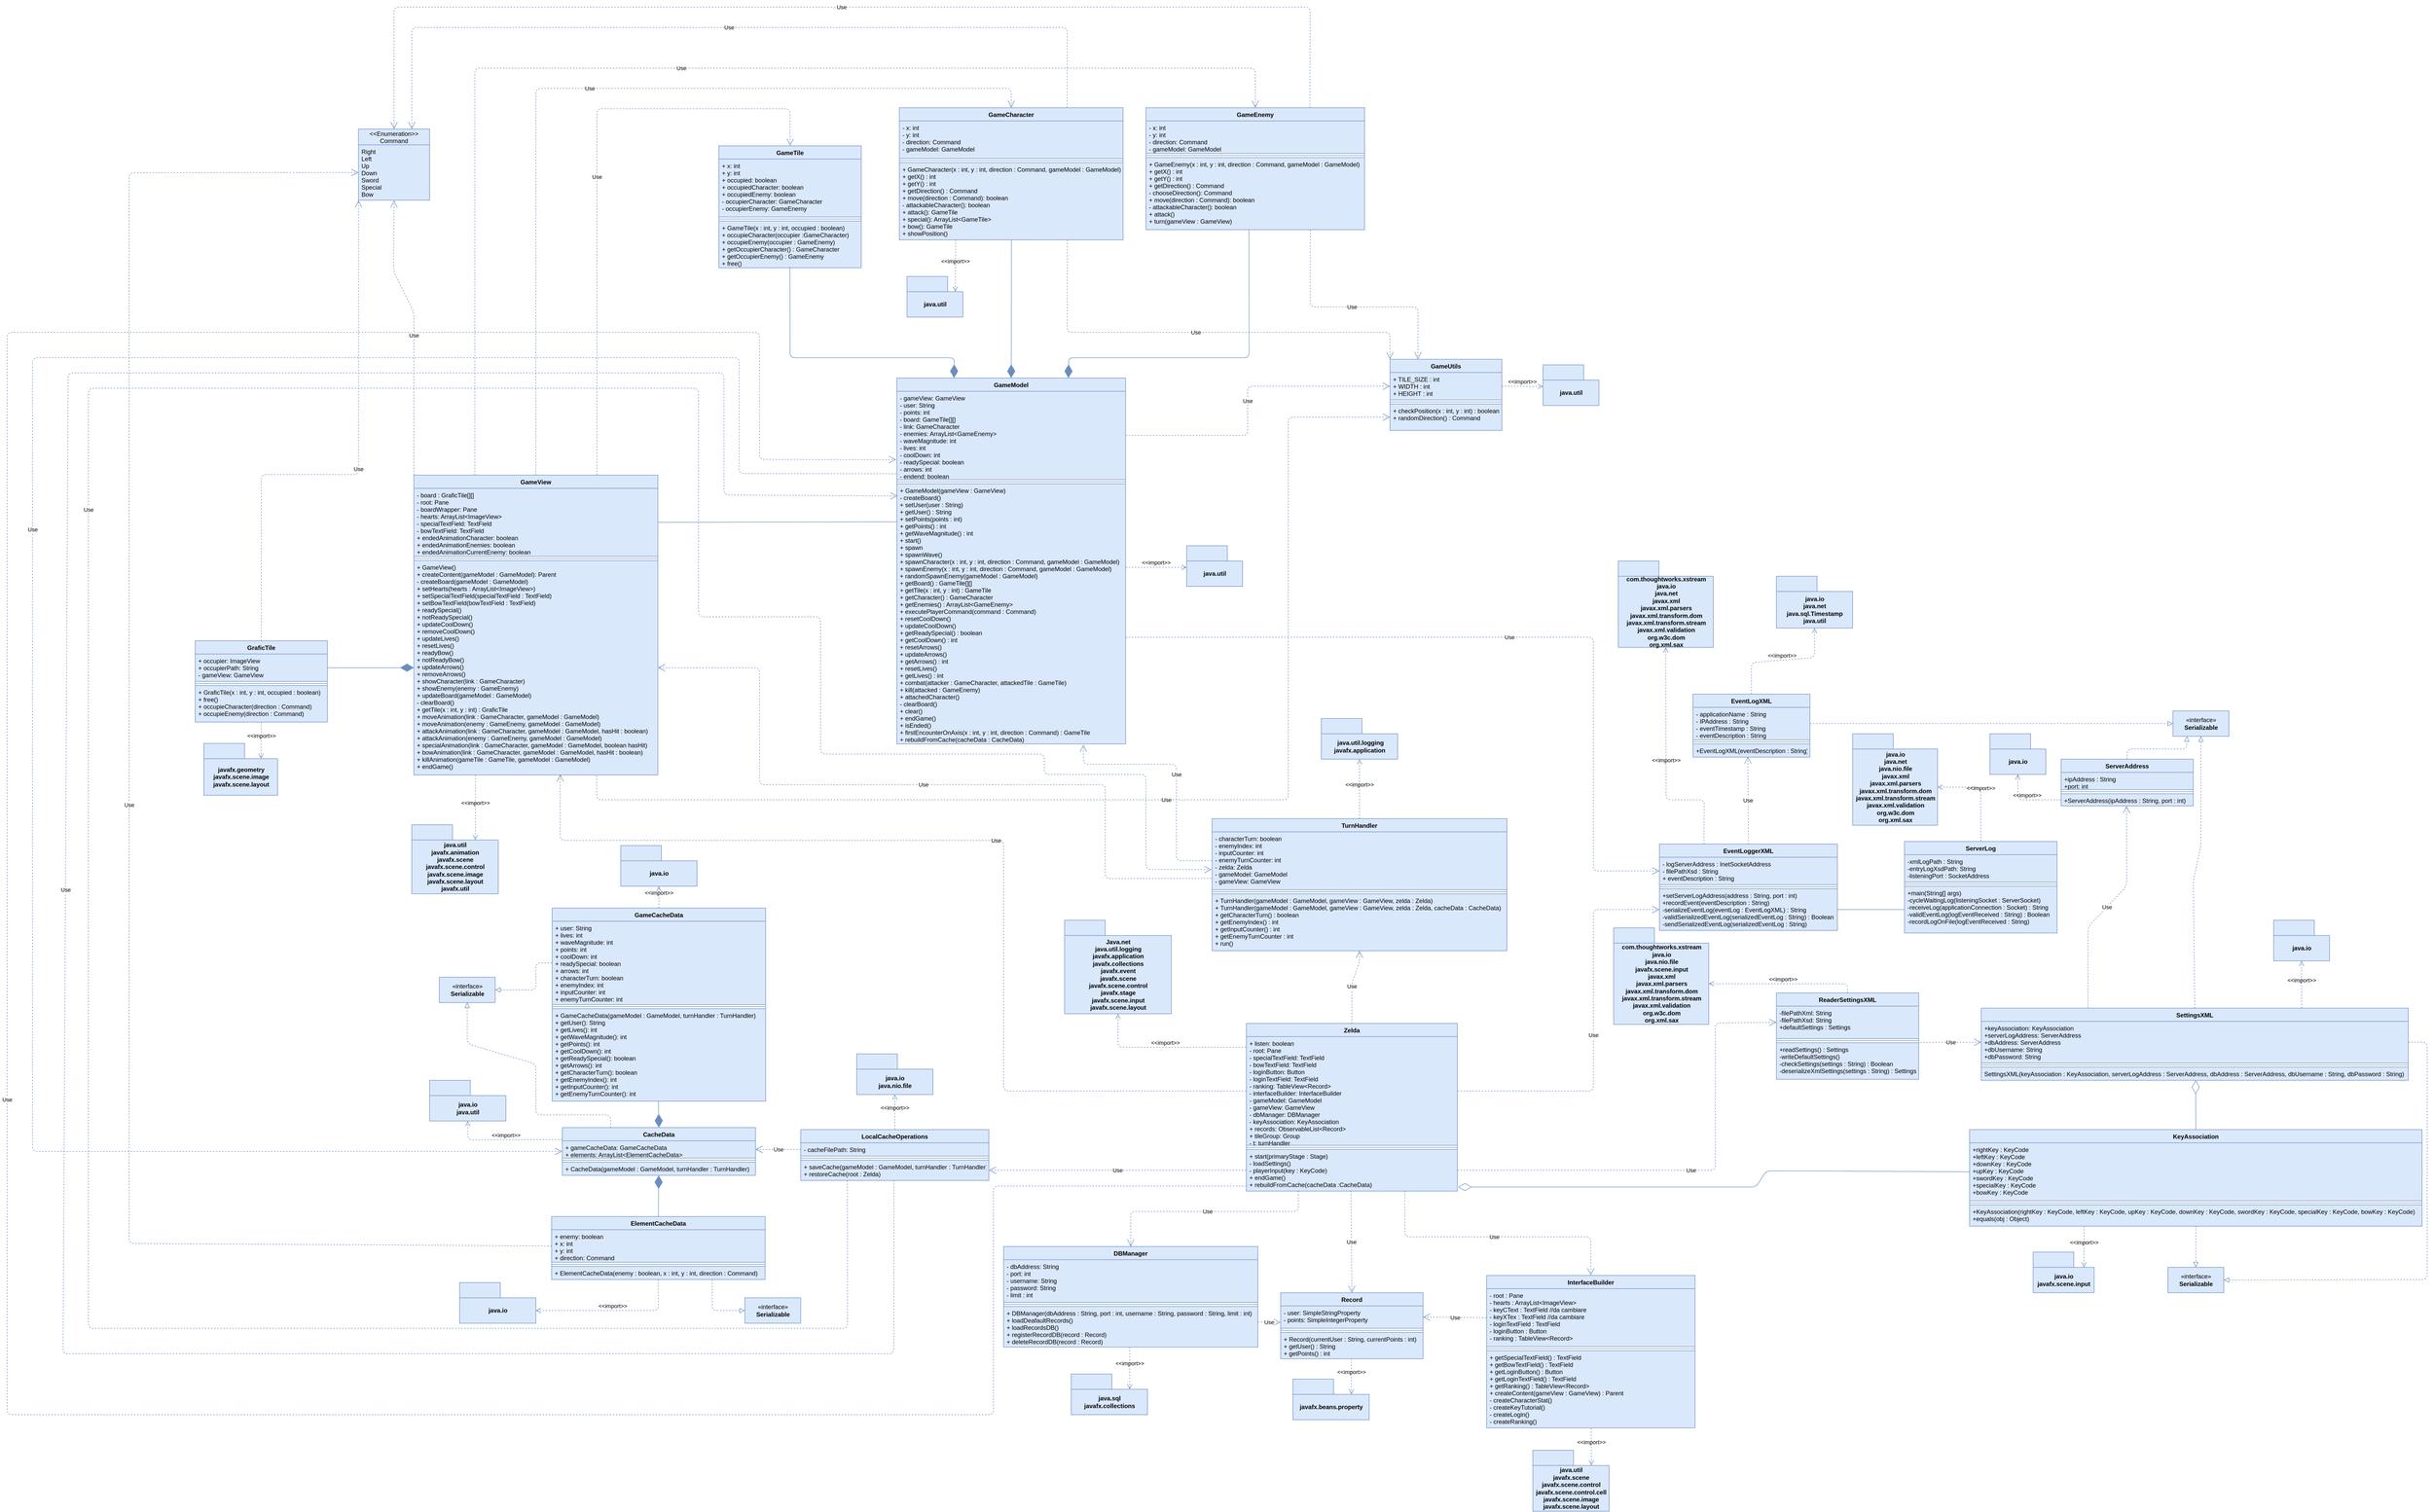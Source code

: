 <mxfile version="15.1.4" type="github">
  <diagram id="C5RBs43oDa-KdzZeNtuy" name="Page-1">
    <mxGraphModel dx="5063" dy="3097" grid="1" gridSize="10" guides="1" tooltips="1" connect="1" arrows="1" fold="1" page="1" pageScale="1" pageWidth="1169" pageHeight="827" math="0" shadow="0">
      <root>
        <mxCell id="WIyWlLk6GJQsqaUBKTNV-0" />
        <mxCell id="WIyWlLk6GJQsqaUBKTNV-1" parent="WIyWlLk6GJQsqaUBKTNV-0" />
        <mxCell id="bV0bHOmEOioke7Z_R2ua-2" value="Zelda" style="swimlane;fontStyle=1;align=center;verticalAlign=top;childLayout=stackLayout;horizontal=1;startSize=26;horizontalStack=0;resizeParent=1;resizeParentMax=0;resizeLast=0;collapsible=1;marginBottom=0;fillColor=#dae8fc;strokeColor=#6c8ebf;" parent="WIyWlLk6GJQsqaUBKTNV-1" vertex="1">
          <mxGeometry x="437.5" y="480" width="415" height="330" as="geometry" />
        </mxCell>
        <mxCell id="bV0bHOmEOioke7Z_R2ua-3" value="+ listen: boolean&#xa;- root: Pane&#xa;- specialTextField: TextField&#xa;- bowTextField: TextField&#xa;- loginButton: Button&#xa;- loginTextField: TextField&#xa;- ranking: TableView&lt;Record&gt;&#xa;- interfaceBuilder: InterfaceBuilder&#xa;- gameModel: GameModel&#xa;- gameView: GameView&#xa;- dbManager: DBManager&#xa;- keyAssociation: KeyAssociation&#xa;+ records: ObservableList&lt;Record&gt;&#xa;+ tileGroup: Group&#xa;- t: turnHandler" style="text;strokeColor=#6c8ebf;fillColor=#dae8fc;align=left;verticalAlign=top;spacingLeft=4;spacingRight=4;overflow=hidden;rotatable=0;points=[[0,0.5],[1,0.5]];portConstraint=eastwest;" parent="bV0bHOmEOioke7Z_R2ua-2" vertex="1">
          <mxGeometry y="26" width="415" height="214" as="geometry" />
        </mxCell>
        <mxCell id="bV0bHOmEOioke7Z_R2ua-4" value="" style="line;strokeWidth=1;fillColor=#dae8fc;align=left;verticalAlign=middle;spacingTop=-1;spacingLeft=3;spacingRight=3;rotatable=0;labelPosition=right;points=[];portConstraint=eastwest;strokeColor=#6c8ebf;" parent="bV0bHOmEOioke7Z_R2ua-2" vertex="1">
          <mxGeometry y="240" width="415" height="8" as="geometry" />
        </mxCell>
        <mxCell id="bV0bHOmEOioke7Z_R2ua-5" value="+ start(primaryStage : Stage)&#xa;- loadSettings()&#xa;- playerInput(key : KeyCode)&#xa;+ endGame()&#xa;+ rebuildFromCache(cacheData :CacheData)&#xa;" style="text;strokeColor=#6c8ebf;fillColor=#dae8fc;align=left;verticalAlign=top;spacingLeft=4;spacingRight=4;overflow=hidden;rotatable=0;points=[[0,0.5],[1,0.5]];portConstraint=eastwest;" parent="bV0bHOmEOioke7Z_R2ua-2" vertex="1">
          <mxGeometry y="248" width="415" height="82" as="geometry" />
        </mxCell>
        <mxCell id="bV0bHOmEOioke7Z_R2ua-7" value="ReaderSettingsXML" style="swimlane;fontStyle=1;align=center;verticalAlign=top;childLayout=stackLayout;horizontal=1;startSize=26;horizontalStack=0;resizeParent=1;resizeParentMax=0;resizeLast=0;collapsible=1;marginBottom=0;fillColor=#dae8fc;strokeColor=#6c8ebf;" parent="WIyWlLk6GJQsqaUBKTNV-1" vertex="1">
          <mxGeometry x="1480" y="420" width="280" height="170" as="geometry" />
        </mxCell>
        <mxCell id="bV0bHOmEOioke7Z_R2ua-8" value="-filePathXml: String&#xa;-filePathXsd: String&#xa;+defaultSettings : Settings" style="text;strokeColor=#6c8ebf;fillColor=#dae8fc;align=left;verticalAlign=top;spacingLeft=4;spacingRight=4;overflow=hidden;rotatable=0;points=[[0,0.5],[1,0.5]];portConstraint=eastwest;" parent="bV0bHOmEOioke7Z_R2ua-7" vertex="1">
          <mxGeometry y="26" width="280" height="64" as="geometry" />
        </mxCell>
        <mxCell id="bV0bHOmEOioke7Z_R2ua-9" value="" style="line;strokeWidth=1;fillColor=#dae8fc;align=left;verticalAlign=middle;spacingTop=-1;spacingLeft=3;spacingRight=3;rotatable=0;labelPosition=right;points=[];portConstraint=eastwest;strokeColor=#6c8ebf;" parent="bV0bHOmEOioke7Z_R2ua-7" vertex="1">
          <mxGeometry y="90" width="280" height="8" as="geometry" />
        </mxCell>
        <mxCell id="bV0bHOmEOioke7Z_R2ua-10" value="+readSettings() : Settings&#xa;-writeDefaultSettings()&#xa;-checkSettings(settings : String) : Boolean&#xa;-deserializeXmlSettings(settings : String) : Settings&#xa;" style="text;strokeColor=#6c8ebf;fillColor=#dae8fc;align=left;verticalAlign=top;spacingLeft=4;spacingRight=4;overflow=hidden;rotatable=0;points=[[0,0.5],[1,0.5]];portConstraint=eastwest;" parent="bV0bHOmEOioke7Z_R2ua-7" vertex="1">
          <mxGeometry y="98" width="280" height="72" as="geometry" />
        </mxCell>
        <mxCell id="bV0bHOmEOioke7Z_R2ua-11" value="Use" style="endArrow=open;endSize=12;dashed=1;html=1;exitX=1.009;exitY=-0.006;exitDx=0;exitDy=0;exitPerimeter=0;entryX=0;entryY=0.5;entryDx=0;entryDy=0;fillColor=#dae8fc;strokeColor=#6c8ebf;" parent="WIyWlLk6GJQsqaUBKTNV-1" source="bV0bHOmEOioke7Z_R2ua-10" target="L1kakF1YF15P_5vZSAZn-9" edge="1">
          <mxGeometry width="160" relative="1" as="geometry">
            <mxPoint x="1982" y="497" as="sourcePoint" />
            <mxPoint x="2052" y="516" as="targetPoint" />
          </mxGeometry>
        </mxCell>
        <mxCell id="bV0bHOmEOioke7Z_R2ua-23" value="EventLoggerXML" style="swimlane;fontStyle=1;align=center;verticalAlign=top;childLayout=stackLayout;horizontal=1;startSize=26;horizontalStack=0;resizeParent=1;resizeParentMax=0;resizeLast=0;collapsible=1;marginBottom=0;fillColor=#dae8fc;strokeColor=#6c8ebf;" parent="WIyWlLk6GJQsqaUBKTNV-1" vertex="1">
          <mxGeometry x="1250" y="127" width="350" height="170" as="geometry" />
        </mxCell>
        <mxCell id="bV0bHOmEOioke7Z_R2ua-24" value="- logServerAddress : InetSocketAddress&#xa;- filePathXsd : String&#xa;+ eventDescription : String" style="text;strokeColor=#6c8ebf;fillColor=#dae8fc;align=left;verticalAlign=top;spacingLeft=4;spacingRight=4;overflow=hidden;rotatable=0;points=[[0,0.5],[1,0.5]];portConstraint=eastwest;" parent="bV0bHOmEOioke7Z_R2ua-23" vertex="1">
          <mxGeometry y="26" width="350" height="54" as="geometry" />
        </mxCell>
        <mxCell id="bV0bHOmEOioke7Z_R2ua-25" value="" style="line;strokeWidth=1;fillColor=#dae8fc;align=left;verticalAlign=middle;spacingTop=-1;spacingLeft=3;spacingRight=3;rotatable=0;labelPosition=right;points=[];portConstraint=eastwest;strokeColor=#6c8ebf;" parent="bV0bHOmEOioke7Z_R2ua-23" vertex="1">
          <mxGeometry y="80" width="350" height="8" as="geometry" />
        </mxCell>
        <mxCell id="bV0bHOmEOioke7Z_R2ua-26" value="+setServerLogAddress(address : String, port : int)&#xa;+recordEvent(eventDescription : String)&#xa;-serializeEventLog(eventLog : EventLogXML) : String&#xa;-validSerializedEventLog(serializedEventLog : String) : Boolean&#xa;-sendSerializedEventLog(serializedEventLog : String)" style="text;strokeColor=#6c8ebf;fillColor=#dae8fc;align=left;verticalAlign=top;spacingLeft=4;spacingRight=4;overflow=hidden;rotatable=0;points=[[0,0.5],[1,0.5]];portConstraint=eastwest;" parent="bV0bHOmEOioke7Z_R2ua-23" vertex="1">
          <mxGeometry y="88" width="350" height="82" as="geometry" />
        </mxCell>
        <mxCell id="bV0bHOmEOioke7Z_R2ua-27" value="ServerLog" style="swimlane;fontStyle=1;align=center;verticalAlign=top;childLayout=stackLayout;horizontal=1;startSize=26;horizontalStack=0;resizeParent=1;resizeParentMax=0;resizeLast=0;collapsible=1;marginBottom=0;fillColor=#dae8fc;strokeColor=#6c8ebf;" parent="WIyWlLk6GJQsqaUBKTNV-1" vertex="1">
          <mxGeometry x="1732" y="122" width="300" height="180" as="geometry" />
        </mxCell>
        <mxCell id="bV0bHOmEOioke7Z_R2ua-28" value="-xmlLogPath : String&#xa;-entryLogXsdPath: String&#xa;-listeningPort : SocketAddress" style="text;strokeColor=#6c8ebf;fillColor=#dae8fc;align=left;verticalAlign=top;spacingLeft=4;spacingRight=4;overflow=hidden;rotatable=0;points=[[0,0.5],[1,0.5]];portConstraint=eastwest;" parent="bV0bHOmEOioke7Z_R2ua-27" vertex="1">
          <mxGeometry y="26" width="300" height="54" as="geometry" />
        </mxCell>
        <mxCell id="bV0bHOmEOioke7Z_R2ua-29" value="" style="line;strokeWidth=1;fillColor=#dae8fc;align=left;verticalAlign=middle;spacingTop=-1;spacingLeft=3;spacingRight=3;rotatable=0;labelPosition=right;points=[];portConstraint=eastwest;strokeColor=#6c8ebf;" parent="bV0bHOmEOioke7Z_R2ua-27" vertex="1">
          <mxGeometry y="80" width="300" height="8" as="geometry" />
        </mxCell>
        <mxCell id="bV0bHOmEOioke7Z_R2ua-30" value="+main(String[] args)&#xa;-cycleWaitingLog(listeningSocket : ServerSocket)&#xa;-receiveLog(applicationConnection : Socket) : String&#xa;-validEventLog(logEventReceived : String) : Boolean&#xa;-recordLogOnFile(logEventReceived : String)" style="text;strokeColor=#6c8ebf;fillColor=#dae8fc;align=left;verticalAlign=top;spacingLeft=4;spacingRight=4;overflow=hidden;rotatable=0;points=[[0,0.5],[1,0.5]];portConstraint=eastwest;" parent="bV0bHOmEOioke7Z_R2ua-27" vertex="1">
          <mxGeometry y="88" width="300" height="92" as="geometry" />
        </mxCell>
        <mxCell id="bV0bHOmEOioke7Z_R2ua-33" value="" style="endArrow=none;html=1;entryX=0;entryY=0.5;entryDx=0;entryDy=0;exitX=1;exitY=0.5;exitDx=0;exitDy=0;fillColor=#dae8fc;strokeColor=#6c8ebf;" parent="WIyWlLk6GJQsqaUBKTNV-1" source="bV0bHOmEOioke7Z_R2ua-26" target="bV0bHOmEOioke7Z_R2ua-30" edge="1">
          <mxGeometry width="50" height="50" relative="1" as="geometry">
            <mxPoint x="1100" y="230" as="sourcePoint" />
            <mxPoint x="1230" y="230" as="targetPoint" />
          </mxGeometry>
        </mxCell>
        <mxCell id="bV0bHOmEOioke7Z_R2ua-34" value="EventLogXML" style="swimlane;fontStyle=1;align=center;verticalAlign=top;childLayout=stackLayout;horizontal=1;startSize=26;horizontalStack=0;resizeParent=1;resizeParentMax=0;resizeLast=0;collapsible=1;marginBottom=0;fillColor=#dae8fc;strokeColor=#6c8ebf;" parent="WIyWlLk6GJQsqaUBKTNV-1" vertex="1">
          <mxGeometry x="1316" y="-168" width="230" height="124" as="geometry" />
        </mxCell>
        <mxCell id="bV0bHOmEOioke7Z_R2ua-35" value="- applicationName : String&#xa;- IPAddress : String&#xa;- eventTimestamp : String&#xa;- eventDescription : String" style="text;strokeColor=#6c8ebf;fillColor=#dae8fc;align=left;verticalAlign=top;spacingLeft=4;spacingRight=4;overflow=hidden;rotatable=0;points=[[0,0.5],[1,0.5]];portConstraint=eastwest;" parent="bV0bHOmEOioke7Z_R2ua-34" vertex="1">
          <mxGeometry y="26" width="230" height="64" as="geometry" />
        </mxCell>
        <mxCell id="bV0bHOmEOioke7Z_R2ua-36" value="" style="line;strokeWidth=1;fillColor=#dae8fc;align=left;verticalAlign=middle;spacingTop=-1;spacingLeft=3;spacingRight=3;rotatable=0;labelPosition=right;points=[];portConstraint=eastwest;strokeColor=#6c8ebf;" parent="bV0bHOmEOioke7Z_R2ua-34" vertex="1">
          <mxGeometry y="90" width="230" height="8" as="geometry" />
        </mxCell>
        <mxCell id="bV0bHOmEOioke7Z_R2ua-37" value="+EventLogXML(eventDescription : String)" style="text;strokeColor=#6c8ebf;fillColor=#dae8fc;align=left;verticalAlign=top;spacingLeft=4;spacingRight=4;overflow=hidden;rotatable=0;points=[[0,0.5],[1,0.5]];portConstraint=eastwest;" parent="bV0bHOmEOioke7Z_R2ua-34" vertex="1">
          <mxGeometry y="98" width="230" height="26" as="geometry" />
        </mxCell>
        <mxCell id="bV0bHOmEOioke7Z_R2ua-38" value="Use" style="endArrow=open;endSize=12;dashed=1;html=1;exitX=0.5;exitY=0;exitDx=0;exitDy=0;entryX=0.469;entryY=0.962;entryDx=0;entryDy=0;entryPerimeter=0;fillColor=#dae8fc;strokeColor=#6c8ebf;" parent="WIyWlLk6GJQsqaUBKTNV-1" source="bV0bHOmEOioke7Z_R2ua-23" target="bV0bHOmEOioke7Z_R2ua-37" edge="1">
          <mxGeometry width="160" relative="1" as="geometry">
            <mxPoint x="1020" y="47" as="sourcePoint" />
            <mxPoint x="1180" y="47" as="targetPoint" />
          </mxGeometry>
        </mxCell>
        <mxCell id="bV0bHOmEOioke7Z_R2ua-39" value="«interface»&lt;br&gt;&lt;b&gt;Serializable&lt;/b&gt;" style="html=1;fillColor=#dae8fc;strokeColor=#6c8ebf;" parent="WIyWlLk6GJQsqaUBKTNV-1" vertex="1">
          <mxGeometry x="2260" y="-135" width="110" height="50" as="geometry" />
        </mxCell>
        <mxCell id="Ob0sJD3edlCVlVhSrMj9-4" value="GameModel" style="swimlane;fontStyle=1;align=center;verticalAlign=top;childLayout=stackLayout;horizontal=1;startSize=26;horizontalStack=0;resizeParent=1;resizeParentMax=0;resizeLast=0;collapsible=1;marginBottom=0;fillColor=#dae8fc;strokeColor=#6c8ebf;" parent="WIyWlLk6GJQsqaUBKTNV-1" vertex="1">
          <mxGeometry x="-250" y="-790" width="450" height="720" as="geometry" />
        </mxCell>
        <mxCell id="Ob0sJD3edlCVlVhSrMj9-5" value="- gameView: GameView&#xa;- user: String&#xa;- points: int&#xa;- board: GameTile[][]&#xa;- link: GameCharacter&#xa;- enemies: ArrayList&lt;GameEnemy&gt;&#xa;- waveMagnitude: int&#xa;- lives: int&#xa;- coolDown: int&#xa;- readySpecial: boolean&#xa;- arrows: int&#xa;- endend: boolean" style="text;strokeColor=#6c8ebf;fillColor=#dae8fc;align=left;verticalAlign=top;spacingLeft=4;spacingRight=4;overflow=hidden;rotatable=0;points=[[0,0.5],[1,0.5]];portConstraint=eastwest;" parent="Ob0sJD3edlCVlVhSrMj9-4" vertex="1">
          <mxGeometry y="26" width="450" height="174" as="geometry" />
        </mxCell>
        <mxCell id="Ob0sJD3edlCVlVhSrMj9-6" value="" style="line;strokeWidth=1;fillColor=#dae8fc;align=left;verticalAlign=middle;spacingTop=-1;spacingLeft=3;spacingRight=3;rotatable=0;labelPosition=right;points=[];portConstraint=eastwest;strokeColor=#6c8ebf;" parent="Ob0sJD3edlCVlVhSrMj9-4" vertex="1">
          <mxGeometry y="200" width="450" height="8" as="geometry" />
        </mxCell>
        <mxCell id="Ob0sJD3edlCVlVhSrMj9-7" value="+ GameModel(gameView : GameView)&#xa;- createBoard()&#xa;+ setUser(user : String)&#xa;+ getUser() : String&#xa;+ setPoints(points : int)&#xa;+ getPoints() : int&#xa;+ getWaveMagnitude() : int&#xa;+ start()&#xa;+ spawn&#xa;+ spawnWave()&#xa;+ spawnCharacter(x : int, y : int, direction : Command, gameModel : GameModel)&#xa;+ spawnEnemy(x : int, y : int, direction : Command, gameModel : GameModel)&#xa;+ randomSpawnEnemy(gameModel : GameModel)&#xa;+ getBoard() : GameTile[][]&#xa;+ getTile(x : int, y : int) : GameTile&#xa;+ getCharacter() : GameCharacter&#xa;+ getEnemies() : ArrayList&lt;GameEnemy&gt;&#xa;+ executePlayerCommand(command : Command)&#xa;+ resetCoolDown()&#xa;+ updateCoolDown()&#xa;+ getReadySpecial() : boolean&#xa;+ getCoolDown() : int&#xa;+ resetArrows()&#xa;+ updateArrows()&#xa;+ getArrows() : int&#xa;+ resetLives()&#xa;+ getLives() : int&#xa;+ combat(attacker : GameCharacter, attackedTile : GameTile)&#xa;+ kill(attacked : GameEnemy)&#xa;+ attachedCharacter()&#xa;- clearBoard()&#xa;+ clear()&#xa;+ endGame()&#xa;+ isEnded()&#xa;+ firstEncounterOnAxis(x : int, y : int, direction : Command) : GameTile&#xa;+ rebuildFromCache(cacheData : CacheData)" style="text;strokeColor=#6c8ebf;fillColor=#dae8fc;align=left;verticalAlign=top;spacingLeft=4;spacingRight=4;overflow=hidden;rotatable=0;points=[[0,0.5],[1,0.5]];portConstraint=eastwest;" parent="Ob0sJD3edlCVlVhSrMj9-4" vertex="1">
          <mxGeometry y="208" width="450" height="512" as="geometry" />
        </mxCell>
        <mxCell id="Ob0sJD3edlCVlVhSrMj9-8" value="GameView" style="swimlane;fontStyle=1;align=center;verticalAlign=top;childLayout=stackLayout;horizontal=1;startSize=26;horizontalStack=0;resizeParent=1;resizeParentMax=0;resizeLast=0;collapsible=1;marginBottom=0;fillColor=#dae8fc;strokeColor=#6c8ebf;" parent="WIyWlLk6GJQsqaUBKTNV-1" vertex="1">
          <mxGeometry x="-1200" y="-599" width="480" height="590" as="geometry" />
        </mxCell>
        <mxCell id="Ob0sJD3edlCVlVhSrMj9-9" value="- board : GraficTile[][]&#xa;- root: Pane&#xa;- boardWrapper: Pane&#xa;- hearts: ArrayList&lt;ImageView&gt;&#xa;- specialTextField: TextField&#xa;- bowTextField: TextField&#xa;+ endedAnimationCharacter: boolean&#xa;+ endedAnimationEnemies: boolean&#xa;+ endedAnimationCurrentEnemy: boolean" style="text;strokeColor=#6c8ebf;fillColor=#dae8fc;align=left;verticalAlign=top;spacingLeft=4;spacingRight=4;overflow=hidden;rotatable=0;points=[[0,0.5],[1,0.5]];portConstraint=eastwest;" parent="Ob0sJD3edlCVlVhSrMj9-8" vertex="1">
          <mxGeometry y="26" width="480" height="134" as="geometry" />
        </mxCell>
        <mxCell id="Ob0sJD3edlCVlVhSrMj9-10" value="" style="line;strokeWidth=1;fillColor=#dae8fc;align=left;verticalAlign=middle;spacingTop=-1;spacingLeft=3;spacingRight=3;rotatable=0;labelPosition=right;points=[];portConstraint=eastwest;strokeColor=#6c8ebf;" parent="Ob0sJD3edlCVlVhSrMj9-8" vertex="1">
          <mxGeometry y="160" width="480" height="8" as="geometry" />
        </mxCell>
        <mxCell id="Ob0sJD3edlCVlVhSrMj9-11" value="+ GameView()&#xa;+ createContent(gameModel : GameModel): Parent&#xa;- createBoard(gameModel : GameModel)&#xa;+ setHearts(hearts : ArrayList&lt;ImageView&gt;)&#xa;+ setSpecialTextField(specialTextField : TextField)&#xa;+ setBowTextField(bowTextField : TextField)&#xa;+ readySpecial()&#xa;+ notReadySpecial()&#xa;+ updateCoolDown()&#xa;+ removeCoolDown()&#xa;+ updateLives()&#xa;+ resetLives()&#xa;+ readyBow()&#xa;+ notReadyBow()&#xa;+ updateArrows()&#xa;+ removeArrows()&#xa;+ showCharacter(link : GameCharacter)&#xa;+ showEnemy(enemy : GameEnemy)&#xa;+ updateBoard(gameModel : GameModel)&#xa;- clearBoard()&#xa;+ getTile(x : int, y : int) : GraficTile&#xa;+ moveAnimation(link : GameCharacter, gameModel : GameModel)&#xa;+ moveAnimation(enemy : GameEnemy, gameModel : GameModel)&#xa;+ attackAnimation(link : GameCharacter, gameModel : GameModel, hasHit : boolean)&#xa;+ attackAnimation(enemy : GameEnemy, gameModel : GameModel)&#xa;+ specialAnimation(link : GameCharacter, gameModel : GameModel, boolean hasHit)&#xa;+ bowAnimation(link : GameCharacter, gameModel : GameModel, hasHit : boolean)&#xa;+ killAnimation(gameTile : GameTile, gameModel : GameModel)&#xa;+ endGame()" style="text;strokeColor=#6c8ebf;fillColor=#dae8fc;align=left;verticalAlign=top;spacingLeft=4;spacingRight=4;overflow=hidden;rotatable=0;points=[[0,0.5],[1,0.5]];portConstraint=eastwest;" parent="Ob0sJD3edlCVlVhSrMj9-8" vertex="1">
          <mxGeometry y="168" width="480" height="422" as="geometry" />
        </mxCell>
        <mxCell id="Ob0sJD3edlCVlVhSrMj9-12" value="InterfaceBuilder" style="swimlane;fontStyle=1;align=center;verticalAlign=top;childLayout=stackLayout;horizontal=1;startSize=26;horizontalStack=0;resizeParent=1;resizeParentMax=0;resizeLast=0;collapsible=1;marginBottom=0;fillColor=#dae8fc;strokeColor=#6c8ebf;" parent="WIyWlLk6GJQsqaUBKTNV-1" vertex="1">
          <mxGeometry x="910" y="976" width="410" height="300" as="geometry" />
        </mxCell>
        <mxCell id="Ob0sJD3edlCVlVhSrMj9-13" value="- root : Pane&#xa;- hearts : ArrayList&lt;ImageView&gt;&#xa;- keyCText : TextField //da cambiare&#xa;- keyXTex : TextField //da cambiare&#xa;- loginTextField : TextField&#xa;- loginButton : Button&#xa;- ranking : TableView&lt;Record&gt;" style="text;strokeColor=#6c8ebf;fillColor=#dae8fc;align=left;verticalAlign=top;spacingLeft=4;spacingRight=4;overflow=hidden;rotatable=0;points=[[0,0.5],[1,0.5]];portConstraint=eastwest;" parent="Ob0sJD3edlCVlVhSrMj9-12" vertex="1">
          <mxGeometry y="26" width="410" height="114" as="geometry" />
        </mxCell>
        <mxCell id="Ob0sJD3edlCVlVhSrMj9-14" value="" style="line;strokeWidth=1;fillColor=#dae8fc;align=left;verticalAlign=middle;spacingTop=-1;spacingLeft=3;spacingRight=3;rotatable=0;labelPosition=right;points=[];portConstraint=eastwest;strokeColor=#6c8ebf;" parent="Ob0sJD3edlCVlVhSrMj9-12" vertex="1">
          <mxGeometry y="140" width="410" height="8" as="geometry" />
        </mxCell>
        <mxCell id="Ob0sJD3edlCVlVhSrMj9-15" value="+ getSpecialTextField() : TextField&#xa;+ getBowTextField() : TextField&#xa;+ getLoginButton() : Button&#xa;+ getLoginTextField() : TextField&#xa;+ getRanking() : TableView&lt;Record&gt;&#xa;+ createContent(gameView : GameView) : Parent&#xa;- createCharacterStat()&#xa;- createKeyTutorial()&#xa;- createLogin()&#xa;- createRanking()" style="text;strokeColor=#6c8ebf;fillColor=#dae8fc;align=left;verticalAlign=top;spacingLeft=4;spacingRight=4;overflow=hidden;rotatable=0;points=[[0,0.5],[1,0.5]];portConstraint=eastwest;" parent="Ob0sJD3edlCVlVhSrMj9-12" vertex="1">
          <mxGeometry y="148" width="410" height="152" as="geometry" />
        </mxCell>
        <mxCell id="Ob0sJD3edlCVlVhSrMj9-16" value="TurnHandler" style="swimlane;fontStyle=1;align=center;verticalAlign=top;childLayout=stackLayout;horizontal=1;startSize=26;horizontalStack=0;resizeParent=1;resizeParentMax=0;resizeLast=0;collapsible=1;marginBottom=0;fillColor=#dae8fc;strokeColor=#6c8ebf;" parent="WIyWlLk6GJQsqaUBKTNV-1" vertex="1">
          <mxGeometry x="370" y="77" width="580" height="260" as="geometry" />
        </mxCell>
        <mxCell id="Ob0sJD3edlCVlVhSrMj9-17" value="- characterTurn: boolean&#xa;- enemyIndex: int&#xa;- inputCounter: int&#xa;- enemyTurnCounter: int&#xa;- zelda: Zelda&#xa;- gameModel: GameModel&#xa;- gameView: GameView" style="text;strokeColor=#6c8ebf;fillColor=#dae8fc;align=left;verticalAlign=top;spacingLeft=4;spacingRight=4;overflow=hidden;rotatable=0;points=[[0,0.5],[1,0.5]];portConstraint=eastwest;" parent="Ob0sJD3edlCVlVhSrMj9-16" vertex="1">
          <mxGeometry y="26" width="580" height="114" as="geometry" />
        </mxCell>
        <mxCell id="Ob0sJD3edlCVlVhSrMj9-18" value="" style="line;strokeWidth=1;fillColor=#dae8fc;align=left;verticalAlign=middle;spacingTop=-1;spacingLeft=3;spacingRight=3;rotatable=0;labelPosition=right;points=[];portConstraint=eastwest;strokeColor=#6c8ebf;" parent="Ob0sJD3edlCVlVhSrMj9-16" vertex="1">
          <mxGeometry y="140" width="580" height="8" as="geometry" />
        </mxCell>
        <mxCell id="Ob0sJD3edlCVlVhSrMj9-19" value="+ TurnHandler(gameModel : GameModel, gameView : GameView, zelda : Zelda)&#xa;+ TurnHandler(gameModel : GameModel, gameView : GameView, zelda : Zelda, cacheData : CacheData)&#xa;+ getCharacterTurn() : boolean&#xa;+ getEnemyIndex() : int&#xa;+ getInputCounter() : int&#xa;+ getEnemyTurnCounter : int&#xa;+ run()" style="text;strokeColor=#6c8ebf;fillColor=#dae8fc;align=left;verticalAlign=top;spacingLeft=4;spacingRight=4;overflow=hidden;rotatable=0;points=[[0,0.5],[1,0.5]];portConstraint=eastwest;" parent="Ob0sJD3edlCVlVhSrMj9-16" vertex="1">
          <mxGeometry y="148" width="580" height="112" as="geometry" />
        </mxCell>
        <mxCell id="Ob0sJD3edlCVlVhSrMj9-20" value="&lt;&lt;Enumeration&gt;&gt;&#xa;Command" style="swimlane;fontStyle=0;childLayout=stackLayout;horizontal=1;startSize=31;fillColor=#dae8fc;horizontalStack=0;resizeParent=1;resizeParentMax=0;resizeLast=0;collapsible=1;marginBottom=0;strokeColor=#6c8ebf;" parent="WIyWlLk6GJQsqaUBKTNV-1" vertex="1">
          <mxGeometry x="-1309" y="-1280" width="140" height="140" as="geometry" />
        </mxCell>
        <mxCell id="Ob0sJD3edlCVlVhSrMj9-21" value="Right&#xa;Left&#xa;Up&#xa;Down&#xa;Sword&#xa;Special&#xa;Bow" style="text;strokeColor=#6c8ebf;fillColor=#dae8fc;align=left;verticalAlign=top;spacingLeft=4;spacingRight=4;overflow=hidden;rotatable=0;points=[[0,0.5],[1,0.5]];portConstraint=eastwest;" parent="Ob0sJD3edlCVlVhSrMj9-20" vertex="1">
          <mxGeometry y="31" width="140" height="109" as="geometry" />
        </mxCell>
        <mxCell id="Ob0sJD3edlCVlVhSrMj9-24" value="DBManager" style="swimlane;fontStyle=1;align=center;verticalAlign=top;childLayout=stackLayout;horizontal=1;startSize=26;horizontalStack=0;resizeParent=1;resizeParentMax=0;resizeLast=0;collapsible=1;marginBottom=0;fillColor=#dae8fc;strokeColor=#6c8ebf;" parent="WIyWlLk6GJQsqaUBKTNV-1" vertex="1">
          <mxGeometry x="-40" y="919" width="500" height="198" as="geometry" />
        </mxCell>
        <mxCell id="Ob0sJD3edlCVlVhSrMj9-25" value="- dbAddress: String&#xa;- port: int&#xa;- username: String&#xa;- password: String&#xa;- limit : int" style="text;strokeColor=#6c8ebf;fillColor=#dae8fc;align=left;verticalAlign=top;spacingLeft=4;spacingRight=4;overflow=hidden;rotatable=0;points=[[0,0.5],[1,0.5]];portConstraint=eastwest;" parent="Ob0sJD3edlCVlVhSrMj9-24" vertex="1">
          <mxGeometry y="26" width="500" height="84" as="geometry" />
        </mxCell>
        <mxCell id="Ob0sJD3edlCVlVhSrMj9-26" value="" style="line;strokeWidth=1;fillColor=#dae8fc;align=left;verticalAlign=middle;spacingTop=-1;spacingLeft=3;spacingRight=3;rotatable=0;labelPosition=right;points=[];portConstraint=eastwest;strokeColor=#6c8ebf;" parent="Ob0sJD3edlCVlVhSrMj9-24" vertex="1">
          <mxGeometry y="110" width="500" height="8" as="geometry" />
        </mxCell>
        <mxCell id="Ob0sJD3edlCVlVhSrMj9-27" value="+ DBManager(dbAddress : String, port : int, username : String, password : String, limit : int)&#xa;+ loadDeafaultRecords()&#xa;+ loadRecordsDB()&#xa;+ registerRecordDB(record : Record)&#xa;+ deleteRecordDB(record : Record)" style="text;strokeColor=#6c8ebf;fillColor=#dae8fc;align=left;verticalAlign=top;spacingLeft=4;spacingRight=4;overflow=hidden;rotatable=0;points=[[0,0.5],[1,0.5]];portConstraint=eastwest;" parent="Ob0sJD3edlCVlVhSrMj9-24" vertex="1">
          <mxGeometry y="118" width="500" height="80" as="geometry" />
        </mxCell>
        <mxCell id="Ob0sJD3edlCVlVhSrMj9-32" value="GameCharacter" style="swimlane;fontStyle=1;align=center;verticalAlign=top;childLayout=stackLayout;horizontal=1;startSize=26;horizontalStack=0;resizeParent=1;resizeParentMax=0;resizeLast=0;collapsible=1;marginBottom=0;fillColor=#dae8fc;strokeColor=#6c8ebf;" parent="WIyWlLk6GJQsqaUBKTNV-1" vertex="1">
          <mxGeometry x="-245" y="-1322" width="440" height="260" as="geometry" />
        </mxCell>
        <mxCell id="Ob0sJD3edlCVlVhSrMj9-33" value="- x: int&#xa;- y: int&#xa;- direction: Command&#xa;- gameModel: GameModel" style="text;strokeColor=#6c8ebf;fillColor=#dae8fc;align=left;verticalAlign=top;spacingLeft=4;spacingRight=4;overflow=hidden;rotatable=0;points=[[0,0.5],[1,0.5]];portConstraint=eastwest;" parent="Ob0sJD3edlCVlVhSrMj9-32" vertex="1">
          <mxGeometry y="26" width="440" height="74" as="geometry" />
        </mxCell>
        <mxCell id="Ob0sJD3edlCVlVhSrMj9-34" value="" style="line;strokeWidth=1;fillColor=#dae8fc;align=left;verticalAlign=middle;spacingTop=-1;spacingLeft=3;spacingRight=3;rotatable=0;labelPosition=right;points=[];portConstraint=eastwest;strokeColor=#6c8ebf;" parent="Ob0sJD3edlCVlVhSrMj9-32" vertex="1">
          <mxGeometry y="100" width="440" height="8" as="geometry" />
        </mxCell>
        <mxCell id="Ob0sJD3edlCVlVhSrMj9-35" value="+ GameCharacter(x : int, y : int, direction : Command, gameModel : GameModel)&#xa;+ getX() : int&#xa;+ getY() : int&#xa;+ getDirection() : Command&#xa;+ move(direction : Command): boolean&#xa;- attackableCharacter(): boolean&#xa;+ attack(): GameTile&#xa;+ special(): ArrayList&lt;GameTile&gt;&#xa;+ bow(): GameTile&#xa;+ showPosition()" style="text;strokeColor=#6c8ebf;fillColor=#dae8fc;align=left;verticalAlign=top;spacingLeft=4;spacingRight=4;overflow=hidden;rotatable=0;points=[[0,0.5],[1,0.5]];portConstraint=eastwest;" parent="Ob0sJD3edlCVlVhSrMj9-32" vertex="1">
          <mxGeometry y="108" width="440" height="152" as="geometry" />
        </mxCell>
        <mxCell id="Ob0sJD3edlCVlVhSrMj9-36" value="GameEnemy" style="swimlane;fontStyle=1;align=center;verticalAlign=top;childLayout=stackLayout;horizontal=1;startSize=26;horizontalStack=0;resizeParent=1;resizeParentMax=0;resizeLast=0;collapsible=1;marginBottom=0;fillColor=#dae8fc;strokeColor=#6c8ebf;" parent="WIyWlLk6GJQsqaUBKTNV-1" vertex="1">
          <mxGeometry x="240" y="-1322" width="430" height="240" as="geometry" />
        </mxCell>
        <mxCell id="Ob0sJD3edlCVlVhSrMj9-37" value="- x: int&#xa;- y: int&#xa;- direction: Command&#xa;- gameModel: GameModel" style="text;strokeColor=#6c8ebf;fillColor=#dae8fc;align=left;verticalAlign=top;spacingLeft=4;spacingRight=4;overflow=hidden;rotatable=0;points=[[0,0.5],[1,0.5]];portConstraint=eastwest;" parent="Ob0sJD3edlCVlVhSrMj9-36" vertex="1">
          <mxGeometry y="26" width="430" height="64" as="geometry" />
        </mxCell>
        <mxCell id="Ob0sJD3edlCVlVhSrMj9-38" value="" style="line;strokeWidth=1;fillColor=#dae8fc;align=left;verticalAlign=middle;spacingTop=-1;spacingLeft=3;spacingRight=3;rotatable=0;labelPosition=right;points=[];portConstraint=eastwest;strokeColor=#6c8ebf;" parent="Ob0sJD3edlCVlVhSrMj9-36" vertex="1">
          <mxGeometry y="90" width="430" height="8" as="geometry" />
        </mxCell>
        <mxCell id="Ob0sJD3edlCVlVhSrMj9-39" value="+ GameEnemy(x : int, y : int, direction : Command, gameModel : GameModel)&#xa;+ getX() : int&#xa;+ getY() : int&#xa;+ getDirection() : Command&#xa;- chooseDirection(): Command&#xa;+ move(direction : Command): boolean&#xa;- attackableCharacter(): boolean&#xa;+ attack()&#xa;+ turn(gameView : GameView)" style="text;strokeColor=#6c8ebf;fillColor=#dae8fc;align=left;verticalAlign=top;spacingLeft=4;spacingRight=4;overflow=hidden;rotatable=0;points=[[0,0.5],[1,0.5]];portConstraint=eastwest;" parent="Ob0sJD3edlCVlVhSrMj9-36" vertex="1">
          <mxGeometry y="98" width="430" height="142" as="geometry" />
        </mxCell>
        <mxCell id="Ob0sJD3edlCVlVhSrMj9-40" value="GameTile" style="swimlane;fontStyle=1;align=center;verticalAlign=top;childLayout=stackLayout;horizontal=1;startSize=26;horizontalStack=0;resizeParent=1;resizeParentMax=0;resizeLast=0;collapsible=1;marginBottom=0;fillColor=#dae8fc;strokeColor=#6c8ebf;" parent="WIyWlLk6GJQsqaUBKTNV-1" vertex="1">
          <mxGeometry x="-600" y="-1247" width="280" height="240" as="geometry" />
        </mxCell>
        <mxCell id="Ob0sJD3edlCVlVhSrMj9-41" value="+ x: int&#xa;+ y: int&#xa;+ occupied: boolean&#xa;+ occupiedCharacter: boolean&#xa;+ occupiedEnemy: boolean&#xa;- occupierCharacter: GameCharacter&#xa;- occupierEnemy: GameEnemy" style="text;strokeColor=#6c8ebf;fillColor=#dae8fc;align=left;verticalAlign=top;spacingLeft=4;spacingRight=4;overflow=hidden;rotatable=0;points=[[0,0.5],[1,0.5]];portConstraint=eastwest;" parent="Ob0sJD3edlCVlVhSrMj9-40" vertex="1">
          <mxGeometry y="26" width="280" height="114" as="geometry" />
        </mxCell>
        <mxCell id="Ob0sJD3edlCVlVhSrMj9-42" value="" style="line;strokeWidth=1;fillColor=#dae8fc;align=left;verticalAlign=middle;spacingTop=-1;spacingLeft=3;spacingRight=3;rotatable=0;labelPosition=right;points=[];portConstraint=eastwest;strokeColor=#6c8ebf;" parent="Ob0sJD3edlCVlVhSrMj9-40" vertex="1">
          <mxGeometry y="140" width="280" height="8" as="geometry" />
        </mxCell>
        <mxCell id="Ob0sJD3edlCVlVhSrMj9-43" value="+ GameTile(x : int, y : int, occupied : boolean)&#xa;+ occupieCharacter(occupier :GameCharacter)&#xa;+ occupieEnemy(occupier : GameEnemy)&#xa;+ getOccupierCharacter() : GameCharacter&#xa;+ getOccupierEnemy() : GameEnemy&#xa;+ free()" style="text;strokeColor=#6c8ebf;fillColor=#dae8fc;align=left;verticalAlign=top;spacingLeft=4;spacingRight=4;overflow=hidden;rotatable=0;points=[[0,0.5],[1,0.5]];portConstraint=eastwest;" parent="Ob0sJD3edlCVlVhSrMj9-40" vertex="1">
          <mxGeometry y="148" width="280" height="92" as="geometry" />
        </mxCell>
        <mxCell id="Ob0sJD3edlCVlVhSrMj9-44" value="GraficTile" style="swimlane;fontStyle=1;align=center;verticalAlign=top;childLayout=stackLayout;horizontal=1;startSize=26;horizontalStack=0;resizeParent=1;resizeParentMax=0;resizeLast=0;collapsible=1;marginBottom=0;fillColor=#dae8fc;strokeColor=#6c8ebf;" parent="WIyWlLk6GJQsqaUBKTNV-1" vertex="1">
          <mxGeometry x="-1630" y="-273" width="260" height="160" as="geometry" />
        </mxCell>
        <mxCell id="Ob0sJD3edlCVlVhSrMj9-45" value="+ occupier: ImageView&#xa;+ occupierPath: String&#xa;- gameView: GameView" style="text;strokeColor=#6c8ebf;fillColor=#dae8fc;align=left;verticalAlign=top;spacingLeft=4;spacingRight=4;overflow=hidden;rotatable=0;points=[[0,0.5],[1,0.5]];portConstraint=eastwest;" parent="Ob0sJD3edlCVlVhSrMj9-44" vertex="1">
          <mxGeometry y="26" width="260" height="54" as="geometry" />
        </mxCell>
        <mxCell id="Ob0sJD3edlCVlVhSrMj9-46" value="" style="line;strokeWidth=1;fillColor=#dae8fc;align=left;verticalAlign=middle;spacingTop=-1;spacingLeft=3;spacingRight=3;rotatable=0;labelPosition=right;points=[];portConstraint=eastwest;strokeColor=#6c8ebf;" parent="Ob0sJD3edlCVlVhSrMj9-44" vertex="1">
          <mxGeometry y="80" width="260" height="8" as="geometry" />
        </mxCell>
        <mxCell id="Ob0sJD3edlCVlVhSrMj9-47" value="+ GraficTile(x : int, y : int, occupied : boolean)&#xa;+ free()&#xa;+ occupieCharacter(direction : Command)&#xa;+ occupieEnemy(direction : Command)" style="text;strokeColor=#6c8ebf;fillColor=#dae8fc;align=left;verticalAlign=top;spacingLeft=4;spacingRight=4;overflow=hidden;rotatable=0;points=[[0,0.5],[1,0.5]];portConstraint=eastwest;" parent="Ob0sJD3edlCVlVhSrMj9-44" vertex="1">
          <mxGeometry y="88" width="260" height="72" as="geometry" />
        </mxCell>
        <mxCell id="Ob0sJD3edlCVlVhSrMj9-48" value="GameUtils" style="swimlane;fontStyle=1;align=center;verticalAlign=top;childLayout=stackLayout;horizontal=1;startSize=26;horizontalStack=0;resizeParent=1;resizeParentMax=0;resizeLast=0;collapsible=1;marginBottom=0;fillColor=#dae8fc;strokeColor=#6c8ebf;" parent="WIyWlLk6GJQsqaUBKTNV-1" vertex="1">
          <mxGeometry x="720" y="-827" width="220" height="140" as="geometry" />
        </mxCell>
        <mxCell id="Ob0sJD3edlCVlVhSrMj9-49" value="+ TILE_SIZE : int&#xa;+ WIDTH : int&#xa;+ HEIGHT : int" style="text;strokeColor=#6c8ebf;fillColor=#dae8fc;align=left;verticalAlign=top;spacingLeft=4;spacingRight=4;overflow=hidden;rotatable=0;points=[[0,0.5],[1,0.5]];portConstraint=eastwest;" parent="Ob0sJD3edlCVlVhSrMj9-48" vertex="1">
          <mxGeometry y="26" width="220" height="54" as="geometry" />
        </mxCell>
        <mxCell id="Ob0sJD3edlCVlVhSrMj9-50" value="" style="line;strokeWidth=1;fillColor=#dae8fc;align=left;verticalAlign=middle;spacingTop=-1;spacingLeft=3;spacingRight=3;rotatable=0;labelPosition=right;points=[];portConstraint=eastwest;strokeColor=#6c8ebf;" parent="Ob0sJD3edlCVlVhSrMj9-48" vertex="1">
          <mxGeometry y="80" width="220" height="8" as="geometry" />
        </mxCell>
        <mxCell id="Ob0sJD3edlCVlVhSrMj9-51" value="+ checkPosition(x : int, y : int) : boolean&#xa;+ randomDirection() : Command" style="text;strokeColor=#6c8ebf;fillColor=#dae8fc;align=left;verticalAlign=top;spacingLeft=4;spacingRight=4;overflow=hidden;rotatable=0;points=[[0,0.5],[1,0.5]];portConstraint=eastwest;" parent="Ob0sJD3edlCVlVhSrMj9-48" vertex="1">
          <mxGeometry y="88" width="220" height="52" as="geometry" />
        </mxCell>
        <mxCell id="Ob0sJD3edlCVlVhSrMj9-56" value="LocalCacheOperations" style="swimlane;fontStyle=1;align=center;verticalAlign=top;childLayout=stackLayout;horizontal=1;startSize=26;horizontalStack=0;resizeParent=1;resizeParentMax=0;resizeLast=0;collapsible=1;marginBottom=0;fillColor=#dae8fc;strokeColor=#6c8ebf;" parent="WIyWlLk6GJQsqaUBKTNV-1" vertex="1">
          <mxGeometry x="-439" y="689" width="370" height="100" as="geometry" />
        </mxCell>
        <mxCell id="Ob0sJD3edlCVlVhSrMj9-57" value="- cacheFilePath: String" style="text;strokeColor=#6c8ebf;fillColor=#dae8fc;align=left;verticalAlign=top;spacingLeft=4;spacingRight=4;overflow=hidden;rotatable=0;points=[[0,0.5],[1,0.5]];portConstraint=eastwest;" parent="Ob0sJD3edlCVlVhSrMj9-56" vertex="1">
          <mxGeometry y="26" width="370" height="26" as="geometry" />
        </mxCell>
        <mxCell id="Ob0sJD3edlCVlVhSrMj9-58" value="" style="line;strokeWidth=1;fillColor=#dae8fc;align=left;verticalAlign=middle;spacingTop=-1;spacingLeft=3;spacingRight=3;rotatable=0;labelPosition=right;points=[];portConstraint=eastwest;strokeColor=#6c8ebf;" parent="Ob0sJD3edlCVlVhSrMj9-56" vertex="1">
          <mxGeometry y="52" width="370" height="8" as="geometry" />
        </mxCell>
        <mxCell id="Ob0sJD3edlCVlVhSrMj9-59" value="+ saveCache(gameModel : GameModel, turnHandler : TurnHandler)&#xa;+ restoreCache(root : Zelda)&#xa;&#xa;" style="text;strokeColor=#6c8ebf;fillColor=#dae8fc;align=left;verticalAlign=top;spacingLeft=4;spacingRight=4;overflow=hidden;rotatable=0;points=[[0,0.5],[1,0.5]];portConstraint=eastwest;" parent="Ob0sJD3edlCVlVhSrMj9-56" vertex="1">
          <mxGeometry y="60" width="370" height="40" as="geometry" />
        </mxCell>
        <mxCell id="Ob0sJD3edlCVlVhSrMj9-60" value="Record" style="swimlane;fontStyle=1;align=center;verticalAlign=top;childLayout=stackLayout;horizontal=1;startSize=26;horizontalStack=0;resizeParent=1;resizeParentMax=0;resizeLast=0;collapsible=1;marginBottom=0;fillColor=#dae8fc;strokeColor=#6c8ebf;" parent="WIyWlLk6GJQsqaUBKTNV-1" vertex="1">
          <mxGeometry x="505" y="1010" width="280" height="130" as="geometry" />
        </mxCell>
        <mxCell id="Ob0sJD3edlCVlVhSrMj9-61" value="- user: SimpleStringProperty&#xa;- points: SimpleIntegerProperty" style="text;strokeColor=#6c8ebf;fillColor=#dae8fc;align=left;verticalAlign=top;spacingLeft=4;spacingRight=4;overflow=hidden;rotatable=0;points=[[0,0.5],[1,0.5]];portConstraint=eastwest;" parent="Ob0sJD3edlCVlVhSrMj9-60" vertex="1">
          <mxGeometry y="26" width="280" height="44" as="geometry" />
        </mxCell>
        <mxCell id="Ob0sJD3edlCVlVhSrMj9-62" value="" style="line;strokeWidth=1;fillColor=#dae8fc;align=left;verticalAlign=middle;spacingTop=-1;spacingLeft=3;spacingRight=3;rotatable=0;labelPosition=right;points=[];portConstraint=eastwest;strokeColor=#6c8ebf;" parent="Ob0sJD3edlCVlVhSrMj9-60" vertex="1">
          <mxGeometry y="70" width="280" height="8" as="geometry" />
        </mxCell>
        <mxCell id="Ob0sJD3edlCVlVhSrMj9-63" value="+ Record(currentUser : String, currentPoints : int)&#xa;+ getUser() : String&#xa;+ getPoints() : int" style="text;strokeColor=#6c8ebf;fillColor=#dae8fc;align=left;verticalAlign=top;spacingLeft=4;spacingRight=4;overflow=hidden;rotatable=0;points=[[0,0.5],[1,0.5]];portConstraint=eastwest;" parent="Ob0sJD3edlCVlVhSrMj9-60" vertex="1">
          <mxGeometry y="78" width="280" height="52" as="geometry" />
        </mxCell>
        <mxCell id="MlQ-HpUHcutHztB91lEC-4" value="" style="endArrow=none;html=1;exitX=1;exitY=0.5;exitDx=0;exitDy=0;entryX=-0.001;entryY=0.146;entryDx=0;entryDy=0;entryPerimeter=0;fillColor=#dae8fc;strokeColor=#6c8ebf;" parent="WIyWlLk6GJQsqaUBKTNV-1" source="Ob0sJD3edlCVlVhSrMj9-9" target="Ob0sJD3edlCVlVhSrMj9-7" edge="1">
          <mxGeometry width="50" height="50" relative="1" as="geometry">
            <mxPoint x="-560" y="-510" as="sourcePoint" />
            <mxPoint x="-260" y="-506" as="targetPoint" />
          </mxGeometry>
        </mxCell>
        <mxCell id="MlQ-HpUHcutHztB91lEC-5" value="" style="endArrow=diamondThin;endFill=1;endSize=24;html=1;entryX=0.5;entryY=0;entryDx=0;entryDy=0;exitX=0.501;exitY=1.003;exitDx=0;exitDy=0;exitPerimeter=0;fillColor=#dae8fc;strokeColor=#6c8ebf;" parent="WIyWlLk6GJQsqaUBKTNV-1" source="Ob0sJD3edlCVlVhSrMj9-35" target="Ob0sJD3edlCVlVhSrMj9-4" edge="1">
          <mxGeometry width="160" relative="1" as="geometry">
            <mxPoint x="-660" y="-890" as="sourcePoint" />
            <mxPoint x="-500" y="-890" as="targetPoint" />
          </mxGeometry>
        </mxCell>
        <mxCell id="MlQ-HpUHcutHztB91lEC-8" value="" style="endArrow=diamondThin;endFill=1;endSize=24;html=1;exitX=1;exitY=0.5;exitDx=0;exitDy=0;entryX=0;entryY=0.5;entryDx=0;entryDy=0;fillColor=#dae8fc;strokeColor=#6c8ebf;" parent="WIyWlLk6GJQsqaUBKTNV-1" source="Ob0sJD3edlCVlVhSrMj9-45" target="Ob0sJD3edlCVlVhSrMj9-11" edge="1">
          <mxGeometry width="160" relative="1" as="geometry">
            <mxPoint x="-970" y="-19" as="sourcePoint" />
            <mxPoint x="-1160" y="-49" as="targetPoint" />
          </mxGeometry>
        </mxCell>
        <mxCell id="MlQ-HpUHcutHztB91lEC-11" value="Use" style="endArrow=open;endSize=12;dashed=1;html=1;entryX=-0.001;entryY=0.735;entryDx=0;entryDy=0;fillColor=#dae8fc;strokeColor=#6c8ebf;entryPerimeter=0;exitX=1;exitY=0.75;exitDx=0;exitDy=0;" parent="WIyWlLk6GJQsqaUBKTNV-1" source="Ob0sJD3edlCVlVhSrMj9-24" target="Ob0sJD3edlCVlVhSrMj9-61" edge="1">
          <mxGeometry width="160" relative="1" as="geometry">
            <mxPoint x="460" y="1068" as="sourcePoint" />
            <mxPoint x="300" y="870" as="targetPoint" />
          </mxGeometry>
        </mxCell>
        <mxCell id="MlQ-HpUHcutHztB91lEC-12" value="Use" style="endArrow=open;endSize=12;dashed=1;html=1;exitX=0;exitY=0.5;exitDx=0;exitDy=0;entryX=1;entryY=0.5;entryDx=0;entryDy=0;fillColor=#dae8fc;strokeColor=#6c8ebf;" parent="WIyWlLk6GJQsqaUBKTNV-1" source="Ob0sJD3edlCVlVhSrMj9-13" target="Ob0sJD3edlCVlVhSrMj9-61" edge="1">
          <mxGeometry width="160" relative="1" as="geometry">
            <mxPoint x="-140" y="280" as="sourcePoint" />
            <mxPoint x="20" y="280" as="targetPoint" />
          </mxGeometry>
        </mxCell>
        <mxCell id="MlQ-HpUHcutHztB91lEC-27" value="Use" style="endArrow=open;endSize=12;dashed=1;html=1;entryX=1;entryY=0.5;entryDx=0;entryDy=0;exitX=0;exitY=0.5;exitDx=0;exitDy=0;fillColor=#dae8fc;strokeColor=#6c8ebf;" parent="WIyWlLk6GJQsqaUBKTNV-1" source="Ob0sJD3edlCVlVhSrMj9-57" target="gWqPooSvMqsiTcMxserx-5" edge="1">
          <mxGeometry width="160" relative="1" as="geometry">
            <mxPoint x="-469" y="728" as="sourcePoint" />
            <mxPoint x="-796" y="690" as="targetPoint" />
          </mxGeometry>
        </mxCell>
        <mxCell id="MlQ-HpUHcutHztB91lEC-28" value="" style="endArrow=diamondThin;endFill=1;endSize=24;html=1;entryX=0.5;entryY=0;entryDx=0;entryDy=0;exitX=0.498;exitY=0.998;exitDx=0;exitDy=0;exitPerimeter=0;fillColor=#dae8fc;strokeColor=#6c8ebf;" parent="WIyWlLk6GJQsqaUBKTNV-1" source="gWqPooSvMqsiTcMxserx-15" target="gWqPooSvMqsiTcMxserx-4" edge="1">
          <mxGeometry width="160" relative="1" as="geometry">
            <mxPoint x="-709.42" y="556.922" as="sourcePoint" />
            <mxPoint x="-649" y="693" as="targetPoint" />
          </mxGeometry>
        </mxCell>
        <mxCell id="MlQ-HpUHcutHztB91lEC-29" value="" style="endArrow=diamondThin;endFill=1;endSize=24;html=1;exitX=0.5;exitY=0;exitDx=0;exitDy=0;entryX=0.499;entryY=1.003;entryDx=0;entryDy=0;entryPerimeter=0;fillColor=#dae8fc;strokeColor=#6c8ebf;" parent="WIyWlLk6GJQsqaUBKTNV-1" source="gWqPooSvMqsiTcMxserx-8" target="gWqPooSvMqsiTcMxserx-7" edge="1">
          <mxGeometry width="160" relative="1" as="geometry">
            <mxPoint x="-649" y="923" as="sourcePoint" />
            <mxPoint x="-649" y="813" as="targetPoint" />
          </mxGeometry>
        </mxCell>
        <mxCell id="gWqPooSvMqsiTcMxserx-4" value="CacheData" style="swimlane;fontStyle=1;align=center;verticalAlign=top;childLayout=stackLayout;horizontal=1;startSize=26;horizontalStack=0;resizeParent=1;resizeParentMax=0;resizeLast=0;collapsible=1;marginBottom=0;fillColor=#dae8fc;strokeColor=#6c8ebf;" parent="WIyWlLk6GJQsqaUBKTNV-1" vertex="1">
          <mxGeometry x="-908" y="685" width="380" height="94" as="geometry" />
        </mxCell>
        <mxCell id="gWqPooSvMqsiTcMxserx-5" value="+ gameCacheData: GameCacheData&#xa;+ elements: ArrayList&lt;ElementCacheData&gt;" style="text;strokeColor=#6c8ebf;fillColor=#dae8fc;align=left;verticalAlign=top;spacingLeft=4;spacingRight=4;overflow=hidden;rotatable=0;points=[[0,0.5],[1,0.5]];portConstraint=eastwest;" parent="gWqPooSvMqsiTcMxserx-4" vertex="1">
          <mxGeometry y="26" width="380" height="34" as="geometry" />
        </mxCell>
        <mxCell id="gWqPooSvMqsiTcMxserx-6" value="" style="line;strokeWidth=1;fillColor=#dae8fc;align=left;verticalAlign=middle;spacingTop=-1;spacingLeft=3;spacingRight=3;rotatable=0;labelPosition=right;points=[];portConstraint=eastwest;strokeColor=#6c8ebf;" parent="gWqPooSvMqsiTcMxserx-4" vertex="1">
          <mxGeometry y="60" width="380" height="8" as="geometry" />
        </mxCell>
        <mxCell id="gWqPooSvMqsiTcMxserx-7" value="+ CacheData(gameModel : GameModel, turnHandler : TurnHandler)" style="text;strokeColor=#6c8ebf;fillColor=#dae8fc;align=left;verticalAlign=top;spacingLeft=4;spacingRight=4;overflow=hidden;rotatable=0;points=[[0,0.5],[1,0.5]];portConstraint=eastwest;" parent="gWqPooSvMqsiTcMxserx-4" vertex="1">
          <mxGeometry y="68" width="380" height="26" as="geometry" />
        </mxCell>
        <mxCell id="gWqPooSvMqsiTcMxserx-8" value="ElementCacheData" style="swimlane;fontStyle=1;align=center;verticalAlign=top;childLayout=stackLayout;horizontal=1;startSize=26;horizontalStack=0;resizeParent=1;resizeParentMax=0;resizeLast=0;collapsible=1;marginBottom=0;fillColor=#dae8fc;strokeColor=#6c8ebf;" parent="WIyWlLk6GJQsqaUBKTNV-1" vertex="1">
          <mxGeometry x="-929" y="860" width="420" height="124" as="geometry" />
        </mxCell>
        <mxCell id="gWqPooSvMqsiTcMxserx-9" value="+ enemy: boolean&#xa;+ x: int&#xa;+ y: int&#xa;+ direction: Command" style="text;strokeColor=#6c8ebf;fillColor=#dae8fc;align=left;verticalAlign=top;spacingLeft=4;spacingRight=4;overflow=hidden;rotatable=0;points=[[0,0.5],[1,0.5]];portConstraint=eastwest;" parent="gWqPooSvMqsiTcMxserx-8" vertex="1">
          <mxGeometry y="26" width="420" height="64" as="geometry" />
        </mxCell>
        <mxCell id="gWqPooSvMqsiTcMxserx-10" value="" style="line;strokeWidth=1;fillColor=#dae8fc;align=left;verticalAlign=middle;spacingTop=-1;spacingLeft=3;spacingRight=3;rotatable=0;labelPosition=right;points=[];portConstraint=eastwest;strokeColor=#6c8ebf;" parent="gWqPooSvMqsiTcMxserx-8" vertex="1">
          <mxGeometry y="90" width="420" height="8" as="geometry" />
        </mxCell>
        <mxCell id="gWqPooSvMqsiTcMxserx-11" value="+ ElementCacheData(enemy : boolean, x : int, y : int, direction : Command)" style="text;strokeColor=#6c8ebf;fillColor=#dae8fc;align=left;verticalAlign=top;spacingLeft=4;spacingRight=4;overflow=hidden;rotatable=0;points=[[0,0.5],[1,0.5]];portConstraint=eastwest;" parent="gWqPooSvMqsiTcMxserx-8" vertex="1">
          <mxGeometry y="98" width="420" height="26" as="geometry" />
        </mxCell>
        <mxCell id="gWqPooSvMqsiTcMxserx-12" value="GameCacheData" style="swimlane;fontStyle=1;align=center;verticalAlign=top;childLayout=stackLayout;horizontal=1;startSize=26;horizontalStack=0;resizeParent=1;resizeParentMax=0;resizeLast=0;collapsible=1;marginBottom=0;fillColor=#dae8fc;strokeColor=#6c8ebf;" parent="WIyWlLk6GJQsqaUBKTNV-1" vertex="1">
          <mxGeometry x="-928" y="253" width="420" height="380" as="geometry" />
        </mxCell>
        <mxCell id="gWqPooSvMqsiTcMxserx-13" value="+ user: String&#xa;+ lives: int&#xa;+ waveMagnitude: int&#xa;+ points: int&#xa;+ coolDown: int&#xa;+ readySpecial: boolean&#xa;+ arrows: int&#xa;+ characterTurn: boolean&#xa;+ enemyIndex: int&#xa;+ inputCounter: int&#xa;+ enemyTurnCounter: int" style="text;strokeColor=#6c8ebf;fillColor=#dae8fc;align=left;verticalAlign=top;spacingLeft=4;spacingRight=4;overflow=hidden;rotatable=0;points=[[0,0.5],[1,0.5]];portConstraint=eastwest;" parent="gWqPooSvMqsiTcMxserx-12" vertex="1">
          <mxGeometry y="26" width="420" height="164" as="geometry" />
        </mxCell>
        <mxCell id="gWqPooSvMqsiTcMxserx-14" value="" style="line;strokeWidth=1;fillColor=#dae8fc;align=left;verticalAlign=middle;spacingTop=-1;spacingLeft=3;spacingRight=3;rotatable=0;labelPosition=right;points=[];portConstraint=eastwest;strokeColor=#6c8ebf;" parent="gWqPooSvMqsiTcMxserx-12" vertex="1">
          <mxGeometry y="190" width="420" height="8" as="geometry" />
        </mxCell>
        <mxCell id="gWqPooSvMqsiTcMxserx-15" value="+ GameCacheData(gameModel : GameModel, turnHandler : TurnHandler)&#xa;+ getUser(): String&#xa;+ getLives(): int&#xa;+ getWaveMagnitude(): int&#xa;+ getPoints(): int&#xa;+ getCoolDown(): int&#xa;+ getReadySpecial(): boolean&#xa;+ getArrows(): int&#xa;+ getCharacterTurn(): boolean&#xa;+ getEnemyIndex(): int&#xa;+ getInputCounter(): int&#xa;+ getEnemyTurnCounter(): int&#xa;" style="text;strokeColor=#6c8ebf;fillColor=#dae8fc;align=left;verticalAlign=top;spacingLeft=4;spacingRight=4;overflow=hidden;rotatable=0;points=[[0,0.5],[1,0.5]];portConstraint=eastwest;" parent="gWqPooSvMqsiTcMxserx-12" vertex="1">
          <mxGeometry y="198" width="420" height="182" as="geometry" />
        </mxCell>
        <mxCell id="gWqPooSvMqsiTcMxserx-16" value="" style="endArrow=diamondThin;endFill=1;endSize=24;html=1;entryX=0.75;entryY=0;entryDx=0;entryDy=0;exitX=0.471;exitY=1.003;exitDx=0;exitDy=0;exitPerimeter=0;fillColor=#dae8fc;strokeColor=#6c8ebf;" parent="WIyWlLk6GJQsqaUBKTNV-1" source="Ob0sJD3edlCVlVhSrMj9-39" target="Ob0sJD3edlCVlVhSrMj9-4" edge="1">
          <mxGeometry width="160" relative="1" as="geometry">
            <mxPoint x="200" y="-730" as="sourcePoint" />
            <mxPoint x="360" y="-730" as="targetPoint" />
            <Array as="points">
              <mxPoint x="443" y="-830" />
              <mxPoint x="88" y="-830" />
            </Array>
          </mxGeometry>
        </mxCell>
        <mxCell id="dGsachjm3ciiK5epuPdC-17" value="Use" style="endArrow=open;endSize=12;dashed=1;html=1;exitX=1;exitY=0.5;exitDx=0;exitDy=0;entryX=0;entryY=0.5;entryDx=0;entryDy=0;fillColor=#dae8fc;strokeColor=#6c8ebf;" parent="WIyWlLk6GJQsqaUBKTNV-1" source="bV0bHOmEOioke7Z_R2ua-3" target="bV0bHOmEOioke7Z_R2ua-26" edge="1">
          <mxGeometry width="160" relative="1" as="geometry">
            <mxPoint x="1150" y="164.0" as="sourcePoint" />
            <mxPoint x="1215.0" y="161.84" as="targetPoint" />
            <Array as="points">
              <mxPoint x="1120" y="613" />
              <mxPoint x="1120" y="256" />
            </Array>
          </mxGeometry>
        </mxCell>
        <mxCell id="dGsachjm3ciiK5epuPdC-19" value="Use" style="endArrow=open;endSize=12;dashed=1;html=1;exitX=1;exitY=0.5;exitDx=0;exitDy=0;entryX=0;entryY=0.5;entryDx=0;entryDy=0;fillColor=#dae8fc;strokeColor=#6c8ebf;" parent="WIyWlLk6GJQsqaUBKTNV-1" source="bV0bHOmEOioke7Z_R2ua-5" target="bV0bHOmEOioke7Z_R2ua-8" edge="1">
          <mxGeometry width="160" relative="1" as="geometry">
            <mxPoint x="1580" y="380.0" as="sourcePoint" />
            <mxPoint x="1650" y="388" as="targetPoint" />
            <Array as="points">
              <mxPoint x="1360" y="769" />
              <mxPoint x="1360" y="479" />
            </Array>
          </mxGeometry>
        </mxCell>
        <mxCell id="dGsachjm3ciiK5epuPdC-24" value="Use" style="endArrow=open;endSize=12;dashed=1;html=1;exitX=0.751;exitY=1.002;exitDx=0;exitDy=0;exitPerimeter=0;entryX=0.5;entryY=0;entryDx=0;entryDy=0;fillColor=#dae8fc;strokeColor=#6c8ebf;" parent="WIyWlLk6GJQsqaUBKTNV-1" source="bV0bHOmEOioke7Z_R2ua-5" target="Ob0sJD3edlCVlVhSrMj9-12" edge="1">
          <mxGeometry width="160" relative="1" as="geometry">
            <mxPoint x="750" y="900" as="sourcePoint" />
            <mxPoint x="1300" y="650" as="targetPoint" />
            <Array as="points">
              <mxPoint x="749" y="900" />
              <mxPoint x="1115" y="900" />
            </Array>
          </mxGeometry>
        </mxCell>
        <mxCell id="dGsachjm3ciiK5epuPdC-25" value="Use" style="endArrow=open;endSize=12;dashed=1;html=1;exitX=0.246;exitY=0.997;exitDx=0;exitDy=0;exitPerimeter=0;entryX=0.5;entryY=0;entryDx=0;entryDy=0;fillColor=#dae8fc;strokeColor=#6c8ebf;" parent="WIyWlLk6GJQsqaUBKTNV-1" source="bV0bHOmEOioke7Z_R2ua-5" target="Ob0sJD3edlCVlVhSrMj9-24" edge="1">
          <mxGeometry width="160" relative="1" as="geometry">
            <mxPoint x="530" y="830" as="sourcePoint" />
            <mxPoint x="190" y="740" as="targetPoint" />
            <Array as="points">
              <mxPoint x="540" y="850" />
              <mxPoint x="210" y="850" />
            </Array>
          </mxGeometry>
        </mxCell>
        <mxCell id="dGsachjm3ciiK5epuPdC-28" value="Use" style="endArrow=open;endSize=12;dashed=1;html=1;exitX=0.5;exitY=0;exitDx=0;exitDy=0;entryX=0.5;entryY=1;entryDx=0;entryDy=0;entryPerimeter=0;fillColor=#dae8fc;strokeColor=#6c8ebf;" parent="WIyWlLk6GJQsqaUBKTNV-1" source="bV0bHOmEOioke7Z_R2ua-2" target="Ob0sJD3edlCVlVhSrMj9-19" edge="1">
          <mxGeometry width="160" relative="1" as="geometry">
            <mxPoint x="220" y="430" as="sourcePoint" />
            <mxPoint x="380" y="430" as="targetPoint" />
            <Array as="points">
              <mxPoint x="645" y="400" />
              <mxPoint x="660" y="360" />
            </Array>
          </mxGeometry>
        </mxCell>
        <mxCell id="dGsachjm3ciiK5epuPdC-29" value="Use" style="endArrow=open;endSize=12;dashed=1;html=1;exitX=0;exitY=0.5;exitDx=0;exitDy=0;entryX=1;entryY=0.5;entryDx=0;entryDy=0;fillColor=#dae8fc;strokeColor=#6c8ebf;" parent="WIyWlLk6GJQsqaUBKTNV-1" source="bV0bHOmEOioke7Z_R2ua-5" target="Ob0sJD3edlCVlVhSrMj9-59" edge="1">
          <mxGeometry width="160" relative="1" as="geometry">
            <mxPoint x="-30" y="470" as="sourcePoint" />
            <mxPoint x="130" y="470" as="targetPoint" />
          </mxGeometry>
        </mxCell>
        <mxCell id="dGsachjm3ciiK5epuPdC-34" value="Use" style="endArrow=open;endSize=12;dashed=1;html=1;exitX=0.495;exitY=1.001;exitDx=0;exitDy=0;exitPerimeter=0;entryX=0.003;entryY=0.047;entryDx=0;entryDy=0;entryPerimeter=0;fillColor=#dae8fc;strokeColor=#6c8ebf;" parent="WIyWlLk6GJQsqaUBKTNV-1" source="Ob0sJD3edlCVlVhSrMj9-59" target="Ob0sJD3edlCVlVhSrMj9-7" edge="1">
          <mxGeometry width="160" relative="1" as="geometry">
            <mxPoint x="-370" y="970" as="sourcePoint" />
            <mxPoint x="-280" y="-540" as="targetPoint" />
            <Array as="points">
              <mxPoint x="-256" y="1130" />
              <mxPoint x="-1890" y="1130" />
              <mxPoint x="-1880" y="-800" />
              <mxPoint x="-590" y="-800" />
              <mxPoint x="-590" y="-560" />
            </Array>
          </mxGeometry>
        </mxCell>
        <mxCell id="dGsachjm3ciiK5epuPdC-35" value="Use" style="endArrow=open;endSize=12;dashed=1;html=1;exitX=0;exitY=0.5;exitDx=0;exitDy=0;entryX=0.815;entryY=1.003;entryDx=0;entryDy=0;entryPerimeter=0;fillColor=#dae8fc;strokeColor=#6c8ebf;" parent="WIyWlLk6GJQsqaUBKTNV-1" source="Ob0sJD3edlCVlVhSrMj9-17" target="Ob0sJD3edlCVlVhSrMj9-7" edge="1">
          <mxGeometry width="160" relative="1" as="geometry">
            <mxPoint x="-30" y="190" as="sourcePoint" />
            <mxPoint x="116" y="-80" as="targetPoint" />
            <Array as="points">
              <mxPoint x="300" y="160" />
              <mxPoint x="300" y="-30" />
              <mxPoint x="117" y="-30" />
            </Array>
          </mxGeometry>
        </mxCell>
        <mxCell id="dGsachjm3ciiK5epuPdC-36" value="Use" style="endArrow=open;endSize=12;dashed=1;html=1;entryX=1;entryY=0.5;entryDx=0;entryDy=0;exitX=-0.002;exitY=0.804;exitDx=0;exitDy=0;exitPerimeter=0;fillColor=#dae8fc;strokeColor=#6c8ebf;" parent="WIyWlLk6GJQsqaUBKTNV-1" source="Ob0sJD3edlCVlVhSrMj9-17" target="Ob0sJD3edlCVlVhSrMj9-11" edge="1">
          <mxGeometry width="160" relative="1" as="geometry">
            <mxPoint x="-640" y="70" as="sourcePoint" />
            <mxPoint x="-480" y="70" as="targetPoint" />
            <Array as="points">
              <mxPoint x="160" y="195" />
              <mxPoint x="160" y="10" />
              <mxPoint x="-520" y="10" />
              <mxPoint x="-520" y="-220" />
            </Array>
          </mxGeometry>
        </mxCell>
        <mxCell id="dGsachjm3ciiK5epuPdC-37" value="Use" style="endArrow=open;endSize=12;dashed=1;html=1;exitX=0;exitY=0.5;exitDx=0;exitDy=0;entryX=0.6;entryY=0.998;entryDx=0;entryDy=0;entryPerimeter=0;fillColor=#dae8fc;strokeColor=#6c8ebf;" parent="WIyWlLk6GJQsqaUBKTNV-1" source="bV0bHOmEOioke7Z_R2ua-3" target="Ob0sJD3edlCVlVhSrMj9-11" edge="1">
          <mxGeometry width="160" relative="1" as="geometry">
            <mxPoint x="-580" y="60" as="sourcePoint" />
            <mxPoint x="-930" y="-80" as="targetPoint" />
            <Array as="points">
              <mxPoint x="-40" y="613" />
              <mxPoint x="-40" y="120" />
              <mxPoint x="-912" y="120" />
            </Array>
          </mxGeometry>
        </mxCell>
        <mxCell id="dGsachjm3ciiK5epuPdC-38" value="Use" style="endArrow=open;endSize=12;dashed=1;html=1;entryX=-0.003;entryY=0.773;entryDx=0;entryDy=0;entryPerimeter=0;fillColor=#dae8fc;strokeColor=#6c8ebf;" parent="WIyWlLk6GJQsqaUBKTNV-1" target="Ob0sJD3edlCVlVhSrMj9-5" edge="1">
          <mxGeometry width="160" relative="1" as="geometry">
            <mxPoint x="438" y="800" as="sourcePoint" />
            <mxPoint x="-20" y="1140" as="targetPoint" />
            <Array as="points">
              <mxPoint x="-60" y="800" />
              <mxPoint x="-60" y="1250" />
              <mxPoint x="-2000" y="1250" />
              <mxPoint x="-2000" y="-880" />
              <mxPoint x="-520" y="-880" />
              <mxPoint x="-520" y="-630" />
            </Array>
          </mxGeometry>
        </mxCell>
        <mxCell id="dGsachjm3ciiK5epuPdC-39" value="Use" style="endArrow=open;endSize=12;dashed=1;html=1;entryX=0;entryY=0.5;entryDx=0;entryDy=0;exitX=1;exitY=0.59;exitDx=0;exitDy=0;exitPerimeter=0;fillColor=#dae8fc;strokeColor=#6c8ebf;" parent="WIyWlLk6GJQsqaUBKTNV-1" source="Ob0sJD3edlCVlVhSrMj9-7" target="bV0bHOmEOioke7Z_R2ua-24" edge="1">
          <mxGeometry width="160" relative="1" as="geometry">
            <mxPoint x="220" y="-280" as="sourcePoint" />
            <mxPoint x="850" y="-350" as="targetPoint" />
            <Array as="points">
              <mxPoint x="1120" y="-280" />
              <mxPoint x="1120" y="180" />
            </Array>
          </mxGeometry>
        </mxCell>
        <mxCell id="dGsachjm3ciiK5epuPdC-40" value="" style="endArrow=diamondThin;endFill=1;endSize=24;html=1;entryX=0.25;entryY=0;entryDx=0;entryDy=0;exitX=0.499;exitY=0.979;exitDx=0;exitDy=0;exitPerimeter=0;fillColor=#dae8fc;strokeColor=#6c8ebf;" parent="WIyWlLk6GJQsqaUBKTNV-1" source="Ob0sJD3edlCVlVhSrMj9-43" target="Ob0sJD3edlCVlVhSrMj9-4" edge="1">
          <mxGeometry width="160" relative="1" as="geometry">
            <mxPoint x="-450" y="-880" as="sourcePoint" />
            <mxPoint x="-290" y="-880" as="targetPoint" />
            <Array as="points">
              <mxPoint x="-460" y="-830" />
              <mxPoint x="-137" y="-830" />
            </Array>
          </mxGeometry>
        </mxCell>
        <mxCell id="IagDWFgubuV--EoFCN2V-0" value="Java.net&lt;br&gt;java.util.logging&lt;br&gt;javafx.application&lt;br&gt;javafx.collections&lt;br&gt;javafx.event&lt;br&gt;javafx.scene&lt;br&gt;javafx.scene.control&lt;br&gt;javafx.stage&lt;br&gt;javafx.scene.input&lt;br&gt;javafx.scene.layout" style="shape=folder;fontStyle=1;tabWidth=80;tabHeight=30;tabPosition=left;html=1;boundedLbl=1;fillColor=#dae8fc;strokeColor=#6c8ebf;" parent="WIyWlLk6GJQsqaUBKTNV-1" vertex="1">
          <mxGeometry x="80" y="277" width="210" height="184" as="geometry" />
        </mxCell>
        <mxCell id="L1kakF1YF15P_5vZSAZn-0" value="&amp;lt;&amp;lt;import&amp;gt;&amp;gt;" style="endArrow=open;startArrow=none;endFill=0;startFill=0;endSize=8;html=1;verticalAlign=bottom;dashed=1;labelBackgroundColor=none;entryX=0.5;entryY=1;entryDx=0;entryDy=0;entryPerimeter=0;fillColor=#dae8fc;strokeColor=#6c8ebf;" parent="WIyWlLk6GJQsqaUBKTNV-1" target="IagDWFgubuV--EoFCN2V-0" edge="1">
          <mxGeometry width="160" relative="1" as="geometry">
            <mxPoint x="437" y="527" as="sourcePoint" />
            <mxPoint x="-80" y="440" as="targetPoint" />
            <Array as="points">
              <mxPoint x="185" y="527" />
            </Array>
          </mxGeometry>
        </mxCell>
        <mxCell id="L1kakF1YF15P_5vZSAZn-1" value="&amp;nbsp;java.util.logging&lt;br&gt;javafx.application" style="shape=folder;fontStyle=1;tabWidth=80;tabHeight=30;tabPosition=left;html=1;boundedLbl=1;fillColor=#dae8fc;strokeColor=#6c8ebf;" parent="WIyWlLk6GJQsqaUBKTNV-1" vertex="1">
          <mxGeometry x="585" y="-120" width="150" height="80" as="geometry" />
        </mxCell>
        <mxCell id="L1kakF1YF15P_5vZSAZn-2" value="&amp;lt;&amp;lt;import&amp;gt;&amp;gt;" style="endArrow=open;startArrow=none;endFill=0;startFill=0;endSize=8;html=1;verticalAlign=bottom;dashed=1;labelBackgroundColor=none;exitX=0.5;exitY=0;exitDx=0;exitDy=0;entryX=0.5;entryY=1;entryDx=0;entryDy=0;entryPerimeter=0;fillColor=#dae8fc;strokeColor=#6c8ebf;" parent="WIyWlLk6GJQsqaUBKTNV-1" source="Ob0sJD3edlCVlVhSrMj9-16" target="L1kakF1YF15P_5vZSAZn-1" edge="1">
          <mxGeometry width="160" relative="1" as="geometry">
            <mxPoint x="400" y="-170" as="sourcePoint" />
            <mxPoint x="560" y="-170" as="targetPoint" />
          </mxGeometry>
        </mxCell>
        <mxCell id="L1kakF1YF15P_5vZSAZn-3" value="" style="endArrow=diamondThin;endFill=0;endSize=24;html=1;exitX=0;exitY=0.5;exitDx=0;exitDy=0;fillColor=#dae8fc;strokeColor=#6c8ebf;" parent="WIyWlLk6GJQsqaUBKTNV-1" source="L1kakF1YF15P_5vZSAZn-19" edge="1">
          <mxGeometry width="160" relative="1" as="geometry">
            <mxPoint x="2092" y="770.0" as="sourcePoint" />
            <mxPoint x="854" y="802" as="targetPoint" />
            <Array as="points">
              <mxPoint x="1460" y="770" />
              <mxPoint x="1440" y="802" />
            </Array>
          </mxGeometry>
        </mxCell>
        <mxCell id="L1kakF1YF15P_5vZSAZn-4" value="«interface»&lt;br&gt;&lt;b&gt;Serializable&lt;/b&gt;" style="html=1;fillColor=#dae8fc;strokeColor=#6c8ebf;" parent="WIyWlLk6GJQsqaUBKTNV-1" vertex="1">
          <mxGeometry x="2250" y="960" width="110" height="50" as="geometry" />
        </mxCell>
        <mxCell id="L1kakF1YF15P_5vZSAZn-5" value="" style="endArrow=block;startArrow=none;endFill=0;startFill=0;endSize=8;html=1;verticalAlign=bottom;dashed=1;labelBackgroundColor=none;entryX=0.5;entryY=0;entryDx=0;entryDy=0;exitX=0.5;exitY=0.997;exitDx=0;exitDy=0;exitPerimeter=0;fillColor=#dae8fc;strokeColor=#6c8ebf;" parent="WIyWlLk6GJQsqaUBKTNV-1" source="L1kakF1YF15P_5vZSAZn-21" target="L1kakF1YF15P_5vZSAZn-4" edge="1">
          <mxGeometry width="160" relative="1" as="geometry">
            <mxPoint x="2813.529" y="860" as="sourcePoint" />
            <mxPoint x="1780" y="890" as="targetPoint" />
          </mxGeometry>
        </mxCell>
        <mxCell id="L1kakF1YF15P_5vZSAZn-8" value="SettingsXML" style="swimlane;fontStyle=1;align=center;verticalAlign=top;childLayout=stackLayout;horizontal=1;startSize=26;horizontalStack=0;resizeParent=1;resizeParentMax=0;resizeLast=0;collapsible=1;marginBottom=0;fillColor=#dae8fc;strokeColor=#6c8ebf;" parent="WIyWlLk6GJQsqaUBKTNV-1" vertex="1">
          <mxGeometry x="1883" y="450" width="840" height="142" as="geometry" />
        </mxCell>
        <mxCell id="L1kakF1YF15P_5vZSAZn-9" value="+keyAssociation: KeyAssociation&#xa;+serverLogAddress: ServerAddress&#xa;+dbAddress: ServerAddress&#xa;+dbUsername: String&#xa;+dbPassword: String" style="text;strokeColor=#6c8ebf;fillColor=#dae8fc;align=left;verticalAlign=top;spacingLeft=4;spacingRight=4;overflow=hidden;rotatable=0;points=[[0,0.5],[1,0.5]];portConstraint=eastwest;" parent="L1kakF1YF15P_5vZSAZn-8" vertex="1">
          <mxGeometry y="26" width="840" height="82" as="geometry" />
        </mxCell>
        <mxCell id="L1kakF1YF15P_5vZSAZn-10" value="" style="line;strokeWidth=1;fillColor=#dae8fc;align=left;verticalAlign=middle;spacingTop=-1;spacingLeft=3;spacingRight=3;rotatable=0;labelPosition=right;points=[];portConstraint=eastwest;strokeColor=#6c8ebf;" parent="L1kakF1YF15P_5vZSAZn-8" vertex="1">
          <mxGeometry y="108" width="840" height="8" as="geometry" />
        </mxCell>
        <mxCell id="L1kakF1YF15P_5vZSAZn-11" value="SettingsXML(keyAssociation : KeyAssociation, serverLogAddress : ServerAddress, dbAddress : ServerAddress, dbUsername : String, dbPassword : String)" style="text;strokeColor=#6c8ebf;fillColor=#dae8fc;align=left;verticalAlign=top;spacingLeft=4;spacingRight=4;overflow=hidden;rotatable=0;points=[[0,0.5],[1,0.5]];portConstraint=eastwest;" parent="L1kakF1YF15P_5vZSAZn-8" vertex="1">
          <mxGeometry y="116" width="840" height="26" as="geometry" />
        </mxCell>
        <mxCell id="L1kakF1YF15P_5vZSAZn-18" value="KeyAssociation" style="swimlane;fontStyle=1;align=center;verticalAlign=top;childLayout=stackLayout;horizontal=1;startSize=26;horizontalStack=0;resizeParent=1;resizeParentMax=0;resizeLast=0;collapsible=1;marginBottom=0;fillColor=#dae8fc;strokeColor=#6c8ebf;" parent="WIyWlLk6GJQsqaUBKTNV-1" vertex="1">
          <mxGeometry x="1860" y="689" width="890" height="190" as="geometry" />
        </mxCell>
        <mxCell id="L1kakF1YF15P_5vZSAZn-19" value="+rightKey : KeyCode&#xa;+leftKey : KeyCode&#xa;+downKey : KeyCode&#xa;+upKey : KeyCode&#xa;+swordKey : KeyCode&#xa;+specialKey : KeyCode&#xa;+bowKey : KeyCode" style="text;strokeColor=#6c8ebf;fillColor=#dae8fc;align=left;verticalAlign=top;spacingLeft=4;spacingRight=4;overflow=hidden;rotatable=0;points=[[0,0.5],[1,0.5]];portConstraint=eastwest;" parent="L1kakF1YF15P_5vZSAZn-18" vertex="1">
          <mxGeometry y="26" width="890" height="114" as="geometry" />
        </mxCell>
        <mxCell id="L1kakF1YF15P_5vZSAZn-20" value="" style="line;strokeWidth=1;fillColor=#dae8fc;align=left;verticalAlign=middle;spacingTop=-1;spacingLeft=3;spacingRight=3;rotatable=0;labelPosition=right;points=[];portConstraint=eastwest;strokeColor=#6c8ebf;" parent="L1kakF1YF15P_5vZSAZn-18" vertex="1">
          <mxGeometry y="140" width="890" height="8" as="geometry" />
        </mxCell>
        <mxCell id="L1kakF1YF15P_5vZSAZn-21" value="+KeyAssociation(rightKey : KeyCode, leftKey : KeyCode, upKey : KeyCode, downKey : KeyCode, swordKey : KeyCode, specialKey : KeyCode, bowKey : KeyCode)&#xa;+equals(obj : Object)" style="text;strokeColor=#6c8ebf;fillColor=#dae8fc;align=left;verticalAlign=top;spacingLeft=4;spacingRight=4;overflow=hidden;rotatable=0;points=[[0,0.5],[1,0.5]];portConstraint=eastwest;" parent="L1kakF1YF15P_5vZSAZn-18" vertex="1">
          <mxGeometry y="148" width="890" height="42" as="geometry" />
        </mxCell>
        <mxCell id="L1kakF1YF15P_5vZSAZn-22" value="" style="endArrow=diamondThin;endFill=0;endSize=24;html=1;exitX=0.5;exitY=0;exitDx=0;exitDy=0;entryX=0.502;entryY=1.002;entryDx=0;entryDy=0;entryPerimeter=0;fillColor=#dae8fc;strokeColor=#6c8ebf;" parent="WIyWlLk6GJQsqaUBKTNV-1" source="L1kakF1YF15P_5vZSAZn-18" target="L1kakF1YF15P_5vZSAZn-11" edge="1">
          <mxGeometry width="160" relative="1" as="geometry">
            <mxPoint x="2011" y="830" as="sourcePoint" />
            <mxPoint x="2010" y="660" as="targetPoint" />
          </mxGeometry>
        </mxCell>
        <mxCell id="L1kakF1YF15P_5vZSAZn-23" value="" style="endArrow=block;startArrow=none;endFill=0;startFill=0;endSize=8;html=1;verticalAlign=bottom;dashed=1;labelBackgroundColor=none;exitX=1;exitY=0.5;exitDx=0;exitDy=0;entryX=1;entryY=0.5;entryDx=0;entryDy=0;fillColor=#dae8fc;strokeColor=#6c8ebf;" parent="WIyWlLk6GJQsqaUBKTNV-1" source="L1kakF1YF15P_5vZSAZn-9" target="L1kakF1YF15P_5vZSAZn-4" edge="1">
          <mxGeometry width="160" relative="1" as="geometry">
            <mxPoint x="2770" y="380" as="sourcePoint" />
            <mxPoint x="2770.45" y="432.544" as="targetPoint" />
            <Array as="points">
              <mxPoint x="2760" y="517" />
              <mxPoint x="2760" y="984" />
            </Array>
          </mxGeometry>
        </mxCell>
        <mxCell id="L1kakF1YF15P_5vZSAZn-24" value="ServerAddress" style="swimlane;fontStyle=1;align=center;verticalAlign=top;childLayout=stackLayout;horizontal=1;startSize=26;horizontalStack=0;resizeParent=1;resizeParentMax=0;resizeLast=0;collapsible=1;marginBottom=0;fillColor=#dae8fc;strokeColor=#6c8ebf;" parent="WIyWlLk6GJQsqaUBKTNV-1" vertex="1">
          <mxGeometry x="2040" y="-40" width="260" height="92" as="geometry" />
        </mxCell>
        <mxCell id="L1kakF1YF15P_5vZSAZn-25" value="+ipAddress : String&#xa;+port: int " style="text;strokeColor=#6c8ebf;fillColor=#dae8fc;align=left;verticalAlign=top;spacingLeft=4;spacingRight=4;overflow=hidden;rotatable=0;points=[[0,0.5],[1,0.5]];portConstraint=eastwest;" parent="L1kakF1YF15P_5vZSAZn-24" vertex="1">
          <mxGeometry y="26" width="260" height="34" as="geometry" />
        </mxCell>
        <mxCell id="L1kakF1YF15P_5vZSAZn-26" value="" style="line;strokeWidth=1;fillColor=#dae8fc;align=left;verticalAlign=middle;spacingTop=-1;spacingLeft=3;spacingRight=3;rotatable=0;labelPosition=right;points=[];portConstraint=eastwest;strokeColor=#6c8ebf;" parent="L1kakF1YF15P_5vZSAZn-24" vertex="1">
          <mxGeometry y="60" width="260" height="8" as="geometry" />
        </mxCell>
        <mxCell id="L1kakF1YF15P_5vZSAZn-27" value="+ServerAddress(ipAddress : String, port : int)" style="text;strokeColor=#6c8ebf;fillColor=#dae8fc;align=left;verticalAlign=top;spacingLeft=4;spacingRight=4;overflow=hidden;rotatable=0;points=[[0,0.5],[1,0.5]];portConstraint=eastwest;" parent="L1kakF1YF15P_5vZSAZn-24" vertex="1">
          <mxGeometry y="68" width="260" height="24" as="geometry" />
        </mxCell>
        <mxCell id="L1kakF1YF15P_5vZSAZn-31" value="Use" style="endArrow=open;endSize=12;dashed=1;html=1;exitX=0.25;exitY=0;exitDx=0;exitDy=0;entryX=0.495;entryY=1.002;entryDx=0;entryDy=0;entryPerimeter=0;fillColor=#dae8fc;strokeColor=#6c8ebf;" parent="WIyWlLk6GJQsqaUBKTNV-1" source="L1kakF1YF15P_5vZSAZn-8" target="L1kakF1YF15P_5vZSAZn-27" edge="1">
          <mxGeometry width="160" relative="1" as="geometry">
            <mxPoint x="2150" y="310" as="sourcePoint" />
            <mxPoint x="2160" y="70" as="targetPoint" />
            <Array as="points">
              <mxPoint x="2093" y="290" />
              <mxPoint x="2169" y="210" />
            </Array>
          </mxGeometry>
        </mxCell>
        <mxCell id="L1kakF1YF15P_5vZSAZn-35" value="" style="endArrow=block;startArrow=none;endFill=0;startFill=0;endSize=8;html=1;verticalAlign=bottom;dashed=1;labelBackgroundColor=none;exitX=0.5;exitY=0;exitDx=0;exitDy=0;entryX=0.25;entryY=1;entryDx=0;entryDy=0;fillColor=#dae8fc;strokeColor=#6c8ebf;" parent="WIyWlLk6GJQsqaUBKTNV-1" source="L1kakF1YF15P_5vZSAZn-24" target="bV0bHOmEOioke7Z_R2ua-39" edge="1">
          <mxGeometry width="160" relative="1" as="geometry">
            <mxPoint x="2500" y="-10" as="sourcePoint" />
            <mxPoint x="2500.45" y="42.544" as="targetPoint" />
            <Array as="points">
              <mxPoint x="2170" y="-60" />
              <mxPoint x="2287" y="-60" />
            </Array>
          </mxGeometry>
        </mxCell>
        <mxCell id="L1kakF1YF15P_5vZSAZn-36" value="Use" style="endArrow=open;endSize=12;dashed=1;html=1;exitX=0.496;exitY=0.998;exitDx=0;exitDy=0;exitPerimeter=0;entryX=0.5;entryY=0;entryDx=0;entryDy=0;fillColor=#dae8fc;strokeColor=#6c8ebf;" parent="WIyWlLk6GJQsqaUBKTNV-1" source="bV0bHOmEOioke7Z_R2ua-5" target="Ob0sJD3edlCVlVhSrMj9-60" edge="1">
          <mxGeometry width="160" relative="1" as="geometry">
            <mxPoint x="580" y="880" as="sourcePoint" />
            <mxPoint x="740" y="880" as="targetPoint" />
          </mxGeometry>
        </mxCell>
        <mxCell id="L1kakF1YF15P_5vZSAZn-37" value="Use" style="endArrow=open;endSize=12;dashed=1;html=1;exitX=0.248;exitY=1;exitDx=0;exitDy=0;exitPerimeter=0;entryX=-0.002;entryY=0.652;entryDx=0;entryDy=0;entryPerimeter=0;fillColor=#dae8fc;strokeColor=#6c8ebf;" parent="WIyWlLk6GJQsqaUBKTNV-1" source="Ob0sJD3edlCVlVhSrMj9-59" target="Ob0sJD3edlCVlVhSrMj9-17" edge="1">
          <mxGeometry width="160" relative="1" as="geometry">
            <mxPoint x="-350" y="830" as="sourcePoint" />
            <mxPoint x="320" y="177" as="targetPoint" />
            <Array as="points">
              <mxPoint x="-347" y="1080" />
              <mxPoint x="-1840" y="1080" />
              <mxPoint x="-1840" y="-770" />
              <mxPoint x="-640" y="-770" />
              <mxPoint x="-640" y="-320" />
              <mxPoint x="-400" y="-320" />
              <mxPoint x="-400" y="-50" />
              <mxPoint x="40" y="-50" />
              <mxPoint x="40" y="-10" />
              <mxPoint x="240" y="-10" />
              <mxPoint x="240" y="177" />
            </Array>
          </mxGeometry>
        </mxCell>
        <mxCell id="L1kakF1YF15P_5vZSAZn-38" value="Use" style="endArrow=open;endSize=12;dashed=1;html=1;exitX=-0.003;exitY=0.933;exitDx=0;exitDy=0;exitPerimeter=0;entryX=-0.001;entryY=0.614;entryDx=0;entryDy=0;entryPerimeter=0;fillColor=#dae8fc;strokeColor=#6c8ebf;" parent="WIyWlLk6GJQsqaUBKTNV-1" source="Ob0sJD3edlCVlVhSrMj9-5" target="gWqPooSvMqsiTcMxserx-5" edge="1">
          <mxGeometry width="160" relative="1" as="geometry">
            <mxPoint x="-270" y="-590" as="sourcePoint" />
            <mxPoint x="-930" y="747.2" as="targetPoint" />
            <Array as="points">
              <mxPoint x="-560" y="-602" />
              <mxPoint x="-560" y="-830" />
              <mxPoint x="-1950" y="-830" />
              <mxPoint x="-1950" y="732" />
            </Array>
          </mxGeometry>
        </mxCell>
        <mxCell id="L1kakF1YF15P_5vZSAZn-39" value="Use" style="endArrow=open;endSize=12;dashed=1;html=1;exitX=0.75;exitY=0;exitDx=0;exitDy=0;entryX=0.5;entryY=0;entryDx=0;entryDy=0;fillColor=#dae8fc;strokeColor=#6c8ebf;" parent="WIyWlLk6GJQsqaUBKTNV-1" source="Ob0sJD3edlCVlVhSrMj9-8" target="Ob0sJD3edlCVlVhSrMj9-40" edge="1">
          <mxGeometry width="160" relative="1" as="geometry">
            <mxPoint x="-1030" y="-1060" as="sourcePoint" />
            <mxPoint x="-870" y="-1060" as="targetPoint" />
            <Array as="points">
              <mxPoint x="-840" y="-1320" />
              <mxPoint x="-460" y="-1320" />
            </Array>
          </mxGeometry>
        </mxCell>
        <mxCell id="L1kakF1YF15P_5vZSAZn-40" value="Use" style="endArrow=open;endSize=12;dashed=1;html=1;exitX=0.5;exitY=0;exitDx=0;exitDy=0;entryX=0.5;entryY=0;entryDx=0;entryDy=0;fillColor=#dae8fc;strokeColor=#6c8ebf;" parent="WIyWlLk6GJQsqaUBKTNV-1" source="Ob0sJD3edlCVlVhSrMj9-8" target="Ob0sJD3edlCVlVhSrMj9-32" edge="1">
          <mxGeometry width="160" relative="1" as="geometry">
            <mxPoint x="-1060" y="-1000" as="sourcePoint" />
            <mxPoint x="-900" y="-1000" as="targetPoint" />
            <Array as="points">
              <mxPoint x="-960" y="-1360" />
              <mxPoint x="-25" y="-1360" />
            </Array>
          </mxGeometry>
        </mxCell>
        <mxCell id="L1kakF1YF15P_5vZSAZn-41" value="Use" style="endArrow=open;endSize=12;dashed=1;html=1;exitX=0.25;exitY=0;exitDx=0;exitDy=0;entryX=0.5;entryY=0;entryDx=0;entryDy=0;fillColor=#dae8fc;strokeColor=#6c8ebf;" parent="WIyWlLk6GJQsqaUBKTNV-1" source="Ob0sJD3edlCVlVhSrMj9-8" target="Ob0sJD3edlCVlVhSrMj9-36" edge="1">
          <mxGeometry width="160" relative="1" as="geometry">
            <mxPoint x="-1290" y="-1160" as="sourcePoint" />
            <mxPoint x="-1130" y="-1160" as="targetPoint" />
            <Array as="points">
              <mxPoint x="-1080" y="-1400" />
              <mxPoint x="455" y="-1400" />
            </Array>
          </mxGeometry>
        </mxCell>
        <mxCell id="L1kakF1YF15P_5vZSAZn-42" value="Use" style="endArrow=open;endSize=12;dashed=1;html=1;exitX=0;exitY=0;exitDx=0;exitDy=0;entryX=0.501;entryY=1.003;entryDx=0;entryDy=0;entryPerimeter=0;fillColor=#dae8fc;strokeColor=#6c8ebf;" parent="WIyWlLk6GJQsqaUBKTNV-1" source="Ob0sJD3edlCVlVhSrMj9-8" target="Ob0sJD3edlCVlVhSrMj9-21" edge="1">
          <mxGeometry width="160" relative="1" as="geometry">
            <mxPoint x="-1150" y="-630" as="sourcePoint" />
            <mxPoint x="-1210" y="-1110" as="targetPoint" />
            <Array as="points">
              <mxPoint x="-1200" y="-920" />
              <mxPoint x="-1240" y="-1000" />
            </Array>
          </mxGeometry>
        </mxCell>
        <mxCell id="L1kakF1YF15P_5vZSAZn-43" value="Use" style="endArrow=open;endSize=12;dashed=1;html=1;exitX=0.75;exitY=0;exitDx=0;exitDy=0;entryX=0.75;entryY=0;entryDx=0;entryDy=0;fillColor=#dae8fc;strokeColor=#6c8ebf;" parent="WIyWlLk6GJQsqaUBKTNV-1" source="Ob0sJD3edlCVlVhSrMj9-32" target="Ob0sJD3edlCVlVhSrMj9-20" edge="1">
          <mxGeometry width="160" relative="1" as="geometry">
            <mxPoint x="-790" y="-1540" as="sourcePoint" />
            <mxPoint x="-1202.698" y="-1330" as="targetPoint" />
            <Array as="points">
              <mxPoint x="85" y="-1480" />
              <mxPoint x="-1204" y="-1480" />
            </Array>
          </mxGeometry>
        </mxCell>
        <mxCell id="L1kakF1YF15P_5vZSAZn-44" value="Use" style="endArrow=open;endSize=12;dashed=1;html=1;exitX=0.75;exitY=0;exitDx=0;exitDy=0;entryX=0.5;entryY=0;entryDx=0;entryDy=0;fillColor=#dae8fc;strokeColor=#6c8ebf;" parent="WIyWlLk6GJQsqaUBKTNV-1" source="Ob0sJD3edlCVlVhSrMj9-36" target="Ob0sJD3edlCVlVhSrMj9-20" edge="1">
          <mxGeometry width="160" relative="1" as="geometry">
            <mxPoint x="-80" y="-1560" as="sourcePoint" />
            <mxPoint x="80" y="-1560" as="targetPoint" />
            <Array as="points">
              <mxPoint x="563" y="-1520" />
              <mxPoint x="-1239" y="-1520" />
            </Array>
          </mxGeometry>
        </mxCell>
        <mxCell id="L1kakF1YF15P_5vZSAZn-45" value="Use" style="endArrow=open;endSize=12;dashed=1;html=1;exitX=0.5;exitY=0;exitDx=0;exitDy=0;entryX=0.001;entryY=1.001;entryDx=0;entryDy=0;entryPerimeter=0;fillColor=#dae8fc;strokeColor=#6c8ebf;" parent="WIyWlLk6GJQsqaUBKTNV-1" source="Ob0sJD3edlCVlVhSrMj9-44" target="Ob0sJD3edlCVlVhSrMj9-21" edge="1">
          <mxGeometry width="160" relative="1" as="geometry">
            <mxPoint x="-1570" y="-530" as="sourcePoint" />
            <mxPoint x="-1410" y="-530" as="targetPoint" />
            <Array as="points">
              <mxPoint x="-1500" y="-600" />
              <mxPoint x="-1309" y="-600" />
            </Array>
          </mxGeometry>
        </mxCell>
        <mxCell id="L1kakF1YF15P_5vZSAZn-46" value="Use" style="endArrow=open;endSize=12;dashed=1;html=1;entryX=0;entryY=0.5;entryDx=0;entryDy=0;exitX=0;exitY=0.5;exitDx=0;exitDy=0;fillColor=#dae8fc;strokeColor=#6c8ebf;" parent="WIyWlLk6GJQsqaUBKTNV-1" source="gWqPooSvMqsiTcMxserx-9" target="Ob0sJD3edlCVlVhSrMj9-21" edge="1">
          <mxGeometry width="160" relative="1" as="geometry">
            <mxPoint x="-970" y="960.458" as="sourcePoint" />
            <mxPoint x="-1590" y="-1190" as="targetPoint" />
            <Array as="points">
              <mxPoint x="-1760" y="913" />
              <mxPoint x="-1760" y="-1194" />
            </Array>
          </mxGeometry>
        </mxCell>
        <mxCell id="L1kakF1YF15P_5vZSAZn-47" value="Use" style="endArrow=open;endSize=12;dashed=1;html=1;exitX=0.752;exitY=1.003;exitDx=0;exitDy=0;exitPerimeter=0;entryX=0.25;entryY=0;entryDx=0;entryDy=0;fillColor=#dae8fc;strokeColor=#6c8ebf;" parent="WIyWlLk6GJQsqaUBKTNV-1" source="Ob0sJD3edlCVlVhSrMj9-39" target="Ob0sJD3edlCVlVhSrMj9-48" edge="1">
          <mxGeometry width="160" relative="1" as="geometry">
            <mxPoint x="540" y="-1000" as="sourcePoint" />
            <mxPoint x="670" y="-870" as="targetPoint" />
            <Array as="points">
              <mxPoint x="563" y="-930" />
              <mxPoint x="775" y="-930" />
            </Array>
          </mxGeometry>
        </mxCell>
        <mxCell id="L1kakF1YF15P_5vZSAZn-48" value="Use" style="endArrow=open;endSize=12;dashed=1;html=1;exitX=0.751;exitY=1;exitDx=0;exitDy=0;exitPerimeter=0;entryX=0;entryY=0;entryDx=0;entryDy=0;fillColor=#dae8fc;strokeColor=#6c8ebf;" parent="WIyWlLk6GJQsqaUBKTNV-1" source="Ob0sJD3edlCVlVhSrMj9-35" target="Ob0sJD3edlCVlVhSrMj9-48" edge="1">
          <mxGeometry width="160" relative="1" as="geometry">
            <mxPoint x="150" y="-780" as="sourcePoint" />
            <mxPoint x="220" y="-730" as="targetPoint" />
            <Array as="points">
              <mxPoint x="85" y="-880" />
              <mxPoint x="720" y="-880" />
            </Array>
          </mxGeometry>
        </mxCell>
        <mxCell id="L1kakF1YF15P_5vZSAZn-49" value="Use" style="endArrow=open;endSize=12;dashed=1;html=1;exitX=1;exitY=0.5;exitDx=0;exitDy=0;entryX=0;entryY=0.5;entryDx=0;entryDy=0;fillColor=#dae8fc;strokeColor=#6c8ebf;" parent="WIyWlLk6GJQsqaUBKTNV-1" source="Ob0sJD3edlCVlVhSrMj9-5" target="Ob0sJD3edlCVlVhSrMj9-49" edge="1">
          <mxGeometry width="160" relative="1" as="geometry">
            <mxPoint x="370" y="-660" as="sourcePoint" />
            <mxPoint x="530" y="-660" as="targetPoint" />
            <Array as="points">
              <mxPoint x="440" y="-677" />
              <mxPoint x="440" y="-774" />
            </Array>
          </mxGeometry>
        </mxCell>
        <mxCell id="L1kakF1YF15P_5vZSAZn-50" value="Use" style="endArrow=open;endSize=12;dashed=1;html=1;exitX=0.749;exitY=1.003;exitDx=0;exitDy=0;exitPerimeter=0;entryX=0;entryY=0.5;entryDx=0;entryDy=0;fillColor=#dae8fc;strokeColor=#6c8ebf;" parent="WIyWlLk6GJQsqaUBKTNV-1" source="Ob0sJD3edlCVlVhSrMj9-11" target="Ob0sJD3edlCVlVhSrMj9-51" edge="1">
          <mxGeometry x="-0.011" width="160" relative="1" as="geometry">
            <mxPoint x="-840" y="-50" as="sourcePoint" />
            <mxPoint x="-250" y="-50" as="targetPoint" />
            <Array as="points">
              <mxPoint x="-840" y="40" />
              <mxPoint x="520" y="40" />
              <mxPoint x="520" y="-713" />
            </Array>
            <mxPoint as="offset" />
          </mxGeometry>
        </mxCell>
        <mxCell id="_cpgH5gwfxwIZRVm_JWs-0" value="com.thoughtworks.xstream&lt;br&gt;&lt;span style=&quot;font-size: 12px&quot;&gt;java.io&lt;/span&gt;&lt;br&gt;&lt;span style=&quot;font-size: 12px&quot;&gt;java.net&lt;/span&gt;&lt;br&gt;&lt;span style=&quot;font-size: 12px&quot;&gt;javax.xml&lt;/span&gt;&lt;br&gt;&lt;span style=&quot;font-size: 12px&quot;&gt;javax.xml.parsers&lt;/span&gt;&lt;br&gt;&lt;span style=&quot;font-size: 12px&quot;&gt;javax.xml.transform.dom&lt;/span&gt;&lt;br&gt;&lt;span style=&quot;font-size: 12px&quot;&gt;javax.xml.transform.stream&lt;/span&gt;&lt;br&gt;&lt;span style=&quot;font-size: 12px&quot;&gt;javax.xml.validation&lt;br&gt;org.w3c.dom&lt;br&gt;org.xml.sax&lt;/span&gt;" style="shape=folder;fontStyle=1;tabWidth=80;tabHeight=30;tabPosition=left;html=1;boundedLbl=1;fillColor=#dae8fc;strokeColor=#6c8ebf;" parent="WIyWlLk6GJQsqaUBKTNV-1" vertex="1">
          <mxGeometry x="1169" y="-430" width="187" height="170" as="geometry" />
        </mxCell>
        <mxCell id="_cpgH5gwfxwIZRVm_JWs-1" value="&amp;lt;&amp;lt;import&amp;gt;&amp;gt;" style="endArrow=open;startArrow=none;endFill=0;startFill=0;endSize=8;html=1;verticalAlign=bottom;dashed=1;labelBackgroundColor=none;exitX=0.25;exitY=0;exitDx=0;exitDy=0;entryX=0.5;entryY=1;entryDx=0;entryDy=0;entryPerimeter=0;fillColor=#dae8fc;strokeColor=#6c8ebf;" parent="WIyWlLk6GJQsqaUBKTNV-1" source="bV0bHOmEOioke7Z_R2ua-23" target="_cpgH5gwfxwIZRVm_JWs-0" edge="1">
          <mxGeometry width="160" relative="1" as="geometry">
            <mxPoint x="655" y="87" as="sourcePoint" />
            <mxPoint x="655" y="-30.0" as="targetPoint" />
            <Array as="points">
              <mxPoint x="1338" y="40" />
              <mxPoint x="1263" y="40" />
            </Array>
          </mxGeometry>
        </mxCell>
        <mxCell id="_cpgH5gwfxwIZRVm_JWs-2" value="java.io&lt;br&gt;&lt;span style=&quot;font-size: 12px&quot;&gt;java.net&lt;/span&gt;&lt;br&gt;&lt;span style=&quot;font-size: 12px&quot;&gt;java.sql.Timestamp&lt;/span&gt;&lt;br&gt;&lt;span style=&quot;font-size: 12px&quot;&gt;java.util&lt;/span&gt;" style="shape=folder;fontStyle=1;tabWidth=80;tabHeight=30;tabPosition=left;html=1;boundedLbl=1;fillColor=#dae8fc;strokeColor=#6c8ebf;" parent="WIyWlLk6GJQsqaUBKTNV-1" vertex="1">
          <mxGeometry x="1480" y="-400" width="150" height="102" as="geometry" />
        </mxCell>
        <mxCell id="_cpgH5gwfxwIZRVm_JWs-3" value="&amp;lt;&amp;lt;import&amp;gt;&amp;gt;" style="endArrow=open;startArrow=none;endFill=0;startFill=0;endSize=8;html=1;verticalAlign=bottom;dashed=1;labelBackgroundColor=none;exitX=0.5;exitY=0;exitDx=0;exitDy=0;entryX=0.5;entryY=1;entryDx=0;entryDy=0;entryPerimeter=0;fillColor=#dae8fc;strokeColor=#6c8ebf;" parent="WIyWlLk6GJQsqaUBKTNV-1" source="bV0bHOmEOioke7Z_R2ua-34" target="_cpgH5gwfxwIZRVm_JWs-2" edge="1">
          <mxGeometry width="160" relative="1" as="geometry">
            <mxPoint x="1690" y="-290" as="sourcePoint" />
            <mxPoint x="1850" y="-290" as="targetPoint" />
            <Array as="points">
              <mxPoint x="1431" y="-230" />
              <mxPoint x="1555" y="-240" />
            </Array>
          </mxGeometry>
        </mxCell>
        <mxCell id="_cpgH5gwfxwIZRVm_JWs-4" value="java.io&lt;br&gt;&lt;span style=&quot;font-size: 12px&quot;&gt;java.net&lt;/span&gt;&lt;br&gt;&lt;span style=&quot;font-size: 12px&quot;&gt;java.nio.file&lt;/span&gt;&lt;br&gt;&lt;span style=&quot;font-size: 12px&quot;&gt;javax.xml&lt;/span&gt;&lt;br&gt;&lt;span style=&quot;font-size: 12px&quot;&gt;javax.xml.parsers&lt;/span&gt;&lt;br&gt;&lt;span style=&quot;font-size: 12px&quot;&gt;javax.xml.transform.dom&lt;/span&gt;&lt;br&gt;&lt;span style=&quot;font-size: 12px&quot;&gt;javax.xml.transform.stream&lt;/span&gt;&lt;br&gt;&lt;span style=&quot;font-size: 12px&quot;&gt;javax.xml.validation&lt;/span&gt;&lt;br&gt;&lt;span style=&quot;font-size: 12px&quot;&gt;org.w3c.dom&lt;/span&gt;&lt;br&gt;&lt;span style=&quot;font-size: 12px&quot;&gt;org.xml.sax&lt;/span&gt;" style="shape=folder;fontStyle=1;tabWidth=80;tabHeight=30;tabPosition=left;html=1;boundedLbl=1;fillColor=#dae8fc;strokeColor=#6c8ebf;" parent="WIyWlLk6GJQsqaUBKTNV-1" vertex="1">
          <mxGeometry x="1630" y="-90" width="167" height="180" as="geometry" />
        </mxCell>
        <mxCell id="_cpgH5gwfxwIZRVm_JWs-5" value="&amp;lt;&amp;lt;import&amp;gt;&amp;gt;" style="endArrow=open;startArrow=none;endFill=0;startFill=0;endSize=8;html=1;verticalAlign=bottom;dashed=1;labelBackgroundColor=none;exitX=0.5;exitY=0;exitDx=0;exitDy=0;entryX=0;entryY=0;entryDx=167;entryDy=105;entryPerimeter=0;fillColor=#dae8fc;strokeColor=#6c8ebf;" parent="WIyWlLk6GJQsqaUBKTNV-1" source="bV0bHOmEOioke7Z_R2ua-27" target="_cpgH5gwfxwIZRVm_JWs-4" edge="1">
          <mxGeometry width="160" relative="1" as="geometry">
            <mxPoint x="1840" y="-260" as="sourcePoint" />
            <mxPoint x="2000" y="-260" as="targetPoint" />
            <Array as="points">
              <mxPoint x="1882" y="15" />
            </Array>
          </mxGeometry>
        </mxCell>
        <mxCell id="_cpgH5gwfxwIZRVm_JWs-6" value="&lt;span style=&quot;font-size: 12px&quot;&gt;java.io&lt;/span&gt;" style="shape=folder;fontStyle=1;tabWidth=80;tabHeight=30;tabPosition=left;html=1;boundedLbl=1;fillColor=#dae8fc;strokeColor=#6c8ebf;" parent="WIyWlLk6GJQsqaUBKTNV-1" vertex="1">
          <mxGeometry x="1900" y="-90" width="110" height="80" as="geometry" />
        </mxCell>
        <mxCell id="_cpgH5gwfxwIZRVm_JWs-7" value="&amp;lt;&amp;lt;import&amp;gt;&amp;gt;" style="endArrow=open;startArrow=none;endFill=0;startFill=0;endSize=8;html=1;verticalAlign=bottom;dashed=1;labelBackgroundColor=none;exitX=0;exitY=0.5;exitDx=0;exitDy=0;entryX=0.5;entryY=1;entryDx=0;entryDy=0;entryPerimeter=0;fillColor=#dae8fc;strokeColor=#6c8ebf;" parent="WIyWlLk6GJQsqaUBKTNV-1" source="L1kakF1YF15P_5vZSAZn-27" target="_cpgH5gwfxwIZRVm_JWs-6" edge="1">
          <mxGeometry width="160" relative="1" as="geometry">
            <mxPoint x="1870" y="-210" as="sourcePoint" />
            <mxPoint x="2030" y="-210" as="targetPoint" />
            <Array as="points">
              <mxPoint x="1955" y="40" />
            </Array>
          </mxGeometry>
        </mxCell>
        <mxCell id="_cpgH5gwfxwIZRVm_JWs-8" value="" style="endArrow=block;startArrow=none;endFill=0;startFill=0;endSize=8;html=1;verticalAlign=bottom;dashed=1;labelBackgroundColor=none;exitX=1;exitY=0.5;exitDx=0;exitDy=0;entryX=0;entryY=0.5;entryDx=0;entryDy=0;fillColor=#dae8fc;strokeColor=#6c8ebf;" parent="WIyWlLk6GJQsqaUBKTNV-1" source="bV0bHOmEOioke7Z_R2ua-35" target="bV0bHOmEOioke7Z_R2ua-39" edge="1">
          <mxGeometry width="160" relative="1" as="geometry">
            <mxPoint x="1840" y="-260" as="sourcePoint" />
            <mxPoint x="1840.45" y="-207.456" as="targetPoint" />
          </mxGeometry>
        </mxCell>
        <mxCell id="_cpgH5gwfxwIZRVm_JWs-9" value="" style="endArrow=block;startArrow=none;endFill=0;startFill=0;endSize=8;html=1;verticalAlign=bottom;dashed=1;labelBackgroundColor=none;exitX=0.5;exitY=0;exitDx=0;exitDy=0;entryX=0.5;entryY=1;entryDx=0;entryDy=0;fillColor=#dae8fc;strokeColor=#6c8ebf;" parent="WIyWlLk6GJQsqaUBKTNV-1" source="L1kakF1YF15P_5vZSAZn-8" target="bV0bHOmEOioke7Z_R2ua-39" edge="1">
          <mxGeometry width="160" relative="1" as="geometry">
            <mxPoint x="2470" y="110" as="sourcePoint" />
            <mxPoint x="2470.45" y="162.544" as="targetPoint" />
            <Array as="points">
              <mxPoint x="2300" y="200" />
              <mxPoint x="2315" y="130" />
            </Array>
          </mxGeometry>
        </mxCell>
        <mxCell id="_cpgH5gwfxwIZRVm_JWs-10" value="com.thoughtworks.xstream&lt;br&gt;&lt;span style=&quot;font-size: 12px&quot;&gt;java.io&lt;/span&gt;&lt;br&gt;&lt;span style=&quot;font-size: 12px&quot;&gt;java.nio.file&lt;br&gt;javafx.scene.input&lt;/span&gt;&lt;br&gt;&lt;span style=&quot;font-size: 12px&quot;&gt;javax.xml&lt;/span&gt;&lt;br&gt;&lt;span style=&quot;font-size: 12px&quot;&gt;javax.xml.parsers&lt;/span&gt;&lt;br&gt;&lt;span style=&quot;font-size: 12px&quot;&gt;javax.xml.transform.dom&lt;/span&gt;&lt;br&gt;&lt;span style=&quot;font-size: 12px&quot;&gt;javax.xml.transform.stream&lt;/span&gt;&lt;br&gt;&lt;span style=&quot;font-size: 12px&quot;&gt;javax.xml.validation&lt;br&gt;org.w3c.dom&lt;br&gt;org.xml.sax&lt;/span&gt;" style="shape=folder;fontStyle=1;tabWidth=80;tabHeight=30;tabPosition=left;html=1;boundedLbl=1;fillColor=#dae8fc;strokeColor=#6c8ebf;" parent="WIyWlLk6GJQsqaUBKTNV-1" vertex="1">
          <mxGeometry x="1160" y="292" width="187" height="190" as="geometry" />
        </mxCell>
        <mxCell id="_cpgH5gwfxwIZRVm_JWs-11" value="&amp;lt;&amp;lt;import&amp;gt;&amp;gt;" style="endArrow=open;startArrow=none;endFill=0;startFill=0;endSize=8;html=1;verticalAlign=bottom;dashed=1;labelBackgroundColor=none;exitX=0.5;exitY=0;exitDx=0;exitDy=0;entryX=0;entryY=0;entryDx=187;entryDy=110;entryPerimeter=0;fillColor=#dae8fc;strokeColor=#6c8ebf;" parent="WIyWlLk6GJQsqaUBKTNV-1" source="bV0bHOmEOioke7Z_R2ua-7" target="_cpgH5gwfxwIZRVm_JWs-10" edge="1">
          <mxGeometry width="160" relative="1" as="geometry">
            <mxPoint x="1550" y="370" as="sourcePoint" />
            <mxPoint x="1710" y="370" as="targetPoint" />
            <Array as="points">
              <mxPoint x="1620" y="402" />
            </Array>
          </mxGeometry>
        </mxCell>
        <mxCell id="_cpgH5gwfxwIZRVm_JWs-12" value="&lt;span style=&quot;font-size: 12px&quot;&gt;java.io&lt;/span&gt;" style="shape=folder;fontStyle=1;tabWidth=80;tabHeight=30;tabPosition=left;html=1;boundedLbl=1;fillColor=#dae8fc;strokeColor=#6c8ebf;" parent="WIyWlLk6GJQsqaUBKTNV-1" vertex="1">
          <mxGeometry x="2458" y="277" width="110" height="80" as="geometry" />
        </mxCell>
        <mxCell id="_cpgH5gwfxwIZRVm_JWs-13" value="&amp;lt;&amp;lt;import&amp;gt;&amp;gt;" style="endArrow=open;startArrow=none;endFill=0;startFill=0;endSize=8;html=1;verticalAlign=bottom;dashed=1;labelBackgroundColor=none;exitX=0.75;exitY=0;exitDx=0;exitDy=0;entryX=0.5;entryY=1;entryDx=0;entryDy=0;entryPerimeter=0;fillColor=#dae8fc;strokeColor=#6c8ebf;" parent="WIyWlLk6GJQsqaUBKTNV-1" source="L1kakF1YF15P_5vZSAZn-8" target="_cpgH5gwfxwIZRVm_JWs-12" edge="1">
          <mxGeometry width="160" relative="1" as="geometry">
            <mxPoint x="2720" y="250" as="sourcePoint" />
            <mxPoint x="2880" y="250" as="targetPoint" />
          </mxGeometry>
        </mxCell>
        <mxCell id="_cpgH5gwfxwIZRVm_JWs-14" value="&lt;span style=&quot;font-size: 12px&quot;&gt;java.io&lt;/span&gt;&lt;br&gt;&lt;span style=&quot;font-size: 12px&quot;&gt;javafx.scene.input&lt;/span&gt;" style="shape=folder;fontStyle=1;tabWidth=80;tabHeight=30;tabPosition=left;html=1;boundedLbl=1;fillColor=#dae8fc;strokeColor=#6c8ebf;" parent="WIyWlLk6GJQsqaUBKTNV-1" vertex="1">
          <mxGeometry x="1985" y="930" width="120" height="80" as="geometry" />
        </mxCell>
        <mxCell id="_cpgH5gwfxwIZRVm_JWs-15" value="&amp;lt;&amp;lt;import&amp;gt;&amp;gt;" style="endArrow=open;startArrow=none;endFill=0;startFill=0;endSize=8;html=1;verticalAlign=bottom;dashed=1;labelBackgroundColor=none;exitX=0.253;exitY=1.001;exitDx=0;exitDy=0;exitPerimeter=0;entryX=0;entryY=0;entryDx=100;entryDy=30;entryPerimeter=0;fillColor=#dae8fc;strokeColor=#6c8ebf;" parent="WIyWlLk6GJQsqaUBKTNV-1" source="L1kakF1YF15P_5vZSAZn-21" target="_cpgH5gwfxwIZRVm_JWs-14" edge="1">
          <mxGeometry width="160" relative="1" as="geometry">
            <mxPoint x="1860" y="1070" as="sourcePoint" />
            <mxPoint x="2112" y="950" as="targetPoint" />
          </mxGeometry>
        </mxCell>
        <mxCell id="_cpgH5gwfxwIZRVm_JWs-16" value="&lt;span style=&quot;font-size: 12px&quot;&gt;javafx.beans.property&lt;/span&gt;" style="shape=folder;fontStyle=1;tabWidth=80;tabHeight=30;tabPosition=left;html=1;boundedLbl=1;fillColor=#dae8fc;strokeColor=#6c8ebf;" parent="WIyWlLk6GJQsqaUBKTNV-1" vertex="1">
          <mxGeometry x="529" y="1180" width="150" height="80" as="geometry" />
        </mxCell>
        <mxCell id="_cpgH5gwfxwIZRVm_JWs-17" value="&amp;lt;&amp;lt;import&amp;gt;&amp;gt;" style="endArrow=open;startArrow=none;endFill=0;startFill=0;endSize=8;html=1;verticalAlign=bottom;dashed=1;labelBackgroundColor=none;exitX=0.497;exitY=0.991;exitDx=0;exitDy=0;exitPerimeter=0;entryX=0;entryY=0;entryDx=115;entryDy=30;entryPerimeter=0;fillColor=#dae8fc;strokeColor=#6c8ebf;" parent="WIyWlLk6GJQsqaUBKTNV-1" source="Ob0sJD3edlCVlVhSrMj9-63" target="_cpgH5gwfxwIZRVm_JWs-16" edge="1">
          <mxGeometry width="160" relative="1" as="geometry">
            <mxPoint x="650" y="1130" as="sourcePoint" />
            <mxPoint x="580" y="1310" as="targetPoint" />
          </mxGeometry>
        </mxCell>
        <mxCell id="_cpgH5gwfxwIZRVm_JWs-18" value="java.sql&lt;br&gt;&lt;span style=&quot;font-size: 12px&quot;&gt;javafx.collections&lt;/span&gt;" style="shape=folder;fontStyle=1;tabWidth=80;tabHeight=30;tabPosition=left;html=1;boundedLbl=1;fillColor=#dae8fc;strokeColor=#6c8ebf;" parent="WIyWlLk6GJQsqaUBKTNV-1" vertex="1">
          <mxGeometry x="93" y="1170" width="150" height="80" as="geometry" />
        </mxCell>
        <mxCell id="_cpgH5gwfxwIZRVm_JWs-19" value="&amp;lt;&amp;lt;import&amp;gt;&amp;gt;" style="endArrow=open;startArrow=none;endFill=0;startFill=0;endSize=8;html=1;verticalAlign=bottom;dashed=1;labelBackgroundColor=none;exitX=0.496;exitY=0.998;exitDx=0;exitDy=0;exitPerimeter=0;entryX=0;entryY=0;entryDx=115;entryDy=30;entryPerimeter=0;fillColor=#dae8fc;strokeColor=#6c8ebf;" parent="WIyWlLk6GJQsqaUBKTNV-1" source="Ob0sJD3edlCVlVhSrMj9-27" target="_cpgH5gwfxwIZRVm_JWs-18" edge="1">
          <mxGeometry width="160" relative="1" as="geometry">
            <mxPoint x="210" y="1120" as="sourcePoint" />
            <mxPoint x="500" y="1190" as="targetPoint" />
          </mxGeometry>
        </mxCell>
        <mxCell id="_cpgH5gwfxwIZRVm_JWs-20" value="java.util&lt;br&gt;&lt;span style=&quot;font-size: 12px&quot;&gt;javafx.scene&lt;/span&gt;&lt;br&gt;&lt;span style=&quot;font-size: 12px&quot;&gt;javafx.scene.control&lt;/span&gt;&lt;br&gt;&lt;span style=&quot;font-size: 12px&quot;&gt;javafx.scene.control.cell&lt;/span&gt;&lt;br&gt;&lt;span style=&quot;font-size: 12px&quot;&gt;javafx.scene.image&lt;/span&gt;&lt;br&gt;&lt;span style=&quot;font-size: 12px&quot;&gt;javafx.scene.layout&lt;/span&gt;" style="shape=folder;fontStyle=1;tabWidth=80;tabHeight=30;tabPosition=left;html=1;boundedLbl=1;fillColor=#dae8fc;strokeColor=#6c8ebf;" parent="WIyWlLk6GJQsqaUBKTNV-1" vertex="1">
          <mxGeometry x="1001" y="1320" width="150" height="120" as="geometry" />
        </mxCell>
        <mxCell id="_cpgH5gwfxwIZRVm_JWs-21" value="&amp;lt;&amp;lt;import&amp;gt;&amp;gt;" style="endArrow=open;startArrow=none;endFill=0;startFill=0;endSize=8;html=1;verticalAlign=bottom;dashed=1;labelBackgroundColor=none;exitX=0.502;exitY=1.005;exitDx=0;exitDy=0;exitPerimeter=0;entryX=0;entryY=0;entryDx=115;entryDy=30;entryPerimeter=0;fillColor=#dae8fc;strokeColor=#6c8ebf;" parent="WIyWlLk6GJQsqaUBKTNV-1" source="Ob0sJD3edlCVlVhSrMj9-15" target="_cpgH5gwfxwIZRVm_JWs-20" edge="1">
          <mxGeometry width="160" relative="1" as="geometry">
            <mxPoint x="700" y="1300" as="sourcePoint" />
            <mxPoint x="860" y="1300" as="targetPoint" />
          </mxGeometry>
        </mxCell>
        <mxCell id="_cpgH5gwfxwIZRVm_JWs-22" value="java.io&lt;br&gt;&lt;span style=&quot;font-size: 12px&quot;&gt;java.nio.file&lt;/span&gt;" style="shape=folder;fontStyle=1;tabWidth=80;tabHeight=30;tabPosition=left;html=1;boundedLbl=1;fillColor=#dae8fc;strokeColor=#6c8ebf;" parent="WIyWlLk6GJQsqaUBKTNV-1" vertex="1">
          <mxGeometry x="-329" y="540" width="150" height="80" as="geometry" />
        </mxCell>
        <mxCell id="_cpgH5gwfxwIZRVm_JWs-23" value="&amp;lt;&amp;lt;import&amp;gt;&amp;gt;" style="endArrow=open;startArrow=none;endFill=0;startFill=0;endSize=8;html=1;verticalAlign=bottom;dashed=1;labelBackgroundColor=none;exitX=0.5;exitY=0;exitDx=0;exitDy=0;entryX=0.5;entryY=1;entryDx=0;entryDy=0;entryPerimeter=0;fillColor=#dae8fc;strokeColor=#6c8ebf;" parent="WIyWlLk6GJQsqaUBKTNV-1" source="Ob0sJD3edlCVlVhSrMj9-56" target="_cpgH5gwfxwIZRVm_JWs-22" edge="1">
          <mxGeometry width="160" relative="1" as="geometry">
            <mxPoint x="-340" y="340" as="sourcePoint" />
            <mxPoint x="-180" y="340" as="targetPoint" />
          </mxGeometry>
        </mxCell>
        <mxCell id="_cpgH5gwfxwIZRVm_JWs-26" value="java.io&lt;br&gt;&lt;span style=&quot;font-size: 12px&quot;&gt;java.util&lt;/span&gt;" style="shape=folder;fontStyle=1;tabWidth=80;tabHeight=30;tabPosition=left;html=1;boundedLbl=1;fillColor=#dae8fc;strokeColor=#6c8ebf;" parent="WIyWlLk6GJQsqaUBKTNV-1" vertex="1">
          <mxGeometry x="-1169" y="592" width="150" height="80" as="geometry" />
        </mxCell>
        <mxCell id="_cpgH5gwfxwIZRVm_JWs-27" value="&amp;lt;&amp;lt;import&amp;gt;&amp;gt;" style="endArrow=open;startArrow=none;endFill=0;startFill=0;endSize=8;html=1;verticalAlign=bottom;dashed=1;labelBackgroundColor=none;entryX=0.5;entryY=1;entryDx=0;entryDy=0;entryPerimeter=0;exitX=0;exitY=0.25;exitDx=0;exitDy=0;fillColor=#dae8fc;strokeColor=#6c8ebf;" parent="WIyWlLk6GJQsqaUBKTNV-1" source="gWqPooSvMqsiTcMxserx-4" target="_cpgH5gwfxwIZRVm_JWs-26" edge="1">
          <mxGeometry width="160" relative="1" as="geometry">
            <mxPoint x="-930" y="720" as="sourcePoint" />
            <mxPoint x="-880" y="670" as="targetPoint" />
            <Array as="points">
              <mxPoint x="-1094" y="709" />
            </Array>
          </mxGeometry>
        </mxCell>
        <mxCell id="_cpgH5gwfxwIZRVm_JWs-28" value="java.io" style="shape=folder;fontStyle=1;tabWidth=80;tabHeight=30;tabPosition=left;html=1;boundedLbl=1;fillColor=#dae8fc;strokeColor=#6c8ebf;" parent="WIyWlLk6GJQsqaUBKTNV-1" vertex="1">
          <mxGeometry x="-793" y="130" width="150" height="80" as="geometry" />
        </mxCell>
        <mxCell id="_cpgH5gwfxwIZRVm_JWs-29" value="&amp;lt;&amp;lt;import&amp;gt;&amp;gt;" style="endArrow=open;startArrow=none;endFill=0;startFill=0;endSize=8;html=1;verticalAlign=bottom;dashed=1;labelBackgroundColor=none;exitX=0.5;exitY=0;exitDx=0;exitDy=0;entryX=0.5;entryY=1;entryDx=0;entryDy=0;entryPerimeter=0;fillColor=#dae8fc;strokeColor=#6c8ebf;" parent="WIyWlLk6GJQsqaUBKTNV-1" source="gWqPooSvMqsiTcMxserx-12" target="_cpgH5gwfxwIZRVm_JWs-28" edge="1">
          <mxGeometry width="160" relative="1" as="geometry">
            <mxPoint x="-1030" y="180" as="sourcePoint" />
            <mxPoint x="-870" y="180" as="targetPoint" />
          </mxGeometry>
        </mxCell>
        <mxCell id="_cpgH5gwfxwIZRVm_JWs-30" value="java.io" style="shape=folder;fontStyle=1;tabWidth=80;tabHeight=30;tabPosition=left;html=1;boundedLbl=1;fillColor=#dae8fc;strokeColor=#6c8ebf;" parent="WIyWlLk6GJQsqaUBKTNV-1" vertex="1">
          <mxGeometry x="-1110" y="990" width="150" height="80" as="geometry" />
        </mxCell>
        <mxCell id="_cpgH5gwfxwIZRVm_JWs-31" value="&amp;lt;&amp;lt;import&amp;gt;&amp;gt;" style="endArrow=open;startArrow=none;endFill=0;startFill=0;endSize=8;html=1;verticalAlign=bottom;dashed=1;labelBackgroundColor=none;exitX=0.499;exitY=0.994;exitDx=0;exitDy=0;exitPerimeter=0;entryX=0;entryY=0;entryDx=150;entryDy=55;entryPerimeter=0;fillColor=#dae8fc;strokeColor=#6c8ebf;" parent="WIyWlLk6GJQsqaUBKTNV-1" source="gWqPooSvMqsiTcMxserx-11" target="_cpgH5gwfxwIZRVm_JWs-30" edge="1">
          <mxGeometry width="160" relative="1" as="geometry">
            <mxPoint x="-720" y="1000" as="sourcePoint" />
            <mxPoint x="-600" y="1040" as="targetPoint" />
            <Array as="points">
              <mxPoint x="-719" y="1045" />
            </Array>
          </mxGeometry>
        </mxCell>
        <mxCell id="_cpgH5gwfxwIZRVm_JWs-32" value="«interface»&lt;br&gt;&lt;b&gt;Serializable&lt;/b&gt;" style="html=1;fillColor=#dae8fc;strokeColor=#6c8ebf;" parent="WIyWlLk6GJQsqaUBKTNV-1" vertex="1">
          <mxGeometry x="-1150" y="389" width="110" height="50" as="geometry" />
        </mxCell>
        <mxCell id="_cpgH5gwfxwIZRVm_JWs-34" value="" style="endArrow=block;startArrow=none;endFill=0;startFill=0;endSize=8;html=1;verticalAlign=bottom;dashed=1;labelBackgroundColor=none;exitX=0.25;exitY=0;exitDx=0;exitDy=0;entryX=0.5;entryY=1;entryDx=0;entryDy=0;fillColor=#dae8fc;strokeColor=#6c8ebf;" parent="WIyWlLk6GJQsqaUBKTNV-1" source="gWqPooSvMqsiTcMxserx-4" target="_cpgH5gwfxwIZRVm_JWs-32" edge="1">
          <mxGeometry width="160" relative="1" as="geometry">
            <mxPoint x="-1280" y="510" as="sourcePoint" />
            <mxPoint x="-1279.55" y="562.544" as="targetPoint" />
            <Array as="points">
              <mxPoint x="-813" y="660" />
              <mxPoint x="-960" y="660" />
              <mxPoint x="-960" y="560" />
              <mxPoint x="-1095" y="520" />
            </Array>
          </mxGeometry>
        </mxCell>
        <mxCell id="_cpgH5gwfxwIZRVm_JWs-35" value="«interface»&lt;br&gt;&lt;b&gt;Serializable&lt;/b&gt;" style="html=1;fillColor=#dae8fc;strokeColor=#6c8ebf;" parent="WIyWlLk6GJQsqaUBKTNV-1" vertex="1">
          <mxGeometry x="-549" y="1020" width="110" height="50" as="geometry" />
        </mxCell>
        <mxCell id="_cpgH5gwfxwIZRVm_JWs-36" value="" style="endArrow=block;startArrow=none;endFill=0;startFill=0;endSize=8;html=1;verticalAlign=bottom;dashed=1;labelBackgroundColor=none;exitX=0.752;exitY=1.005;exitDx=0;exitDy=0;exitPerimeter=0;entryX=0;entryY=0.5;entryDx=0;entryDy=0;fillColor=#dae8fc;strokeColor=#6c8ebf;" parent="WIyWlLk6GJQsqaUBKTNV-1" source="gWqPooSvMqsiTcMxserx-11" target="_cpgH5gwfxwIZRVm_JWs-35" edge="1">
          <mxGeometry width="160" relative="1" as="geometry">
            <mxPoint x="-670" y="1200" as="sourcePoint" />
            <mxPoint x="-669.55" y="1252.544" as="targetPoint" />
            <Array as="points">
              <mxPoint x="-613" y="1045" />
            </Array>
          </mxGeometry>
        </mxCell>
        <mxCell id="_cpgH5gwfxwIZRVm_JWs-37" value="&lt;span style=&quot;font-size: 12px&quot;&gt;java.util&lt;/span&gt;" style="shape=folder;fontStyle=1;tabWidth=80;tabHeight=30;tabPosition=left;html=1;boundedLbl=1;fillColor=#dae8fc;strokeColor=#6c8ebf;" parent="WIyWlLk6GJQsqaUBKTNV-1" vertex="1">
          <mxGeometry x="1021" y="-816" width="110" height="80" as="geometry" />
        </mxCell>
        <mxCell id="_cpgH5gwfxwIZRVm_JWs-38" value="&amp;lt;&amp;lt;import&amp;gt;&amp;gt;" style="endArrow=open;startArrow=none;endFill=0;startFill=0;endSize=8;html=1;verticalAlign=bottom;dashed=1;labelBackgroundColor=none;exitX=1;exitY=0.5;exitDx=0;exitDy=0;entryX=0;entryY=0;entryDx=0;entryDy=42.5;entryPerimeter=0;fillColor=#dae8fc;strokeColor=#6c8ebf;" parent="WIyWlLk6GJQsqaUBKTNV-1" source="Ob0sJD3edlCVlVhSrMj9-49" target="_cpgH5gwfxwIZRVm_JWs-37" edge="1">
          <mxGeometry width="160" relative="1" as="geometry">
            <mxPoint x="950" y="-880" as="sourcePoint" />
            <mxPoint x="1110" y="-880" as="targetPoint" />
          </mxGeometry>
        </mxCell>
        <mxCell id="_cpgH5gwfxwIZRVm_JWs-39" value="&lt;span style=&quot;font-size: 12px&quot;&gt;java.util&lt;/span&gt;" style="shape=folder;fontStyle=1;tabWidth=80;tabHeight=30;tabPosition=left;html=1;boundedLbl=1;fillColor=#dae8fc;strokeColor=#6c8ebf;" parent="WIyWlLk6GJQsqaUBKTNV-1" vertex="1">
          <mxGeometry x="-230" y="-990" width="110" height="80" as="geometry" />
        </mxCell>
        <mxCell id="_cpgH5gwfxwIZRVm_JWs-40" value="&amp;lt;&amp;lt;import&amp;gt;&amp;gt;" style="endArrow=open;startArrow=none;endFill=0;startFill=0;endSize=8;html=1;verticalAlign=bottom;dashed=1;labelBackgroundColor=none;exitX=0.252;exitY=0.996;exitDx=0;exitDy=0;exitPerimeter=0;entryX=0;entryY=0;entryDx=95;entryDy=30;entryPerimeter=0;fillColor=#dae8fc;strokeColor=#6c8ebf;" parent="WIyWlLk6GJQsqaUBKTNV-1" source="Ob0sJD3edlCVlVhSrMj9-35" target="_cpgH5gwfxwIZRVm_JWs-39" edge="1">
          <mxGeometry width="160" relative="1" as="geometry">
            <mxPoint x="-100" y="-1000" as="sourcePoint" />
            <mxPoint x="340" y="-960" as="targetPoint" />
          </mxGeometry>
        </mxCell>
        <mxCell id="_cpgH5gwfxwIZRVm_JWs-41" value="&lt;span style=&quot;font-size: 12px&quot;&gt;java.util&lt;/span&gt;" style="shape=folder;fontStyle=1;tabWidth=80;tabHeight=30;tabPosition=left;html=1;boundedLbl=1;fillColor=#dae8fc;strokeColor=#6c8ebf;" parent="WIyWlLk6GJQsqaUBKTNV-1" vertex="1">
          <mxGeometry x="320" y="-460" width="110" height="80" as="geometry" />
        </mxCell>
        <mxCell id="_cpgH5gwfxwIZRVm_JWs-42" value="&amp;lt;&amp;lt;import&amp;gt;&amp;gt;" style="endArrow=open;startArrow=none;endFill=0;startFill=0;endSize=8;html=1;verticalAlign=bottom;dashed=1;labelBackgroundColor=none;entryX=0;entryY=0;entryDx=0;entryDy=42.5;entryPerimeter=0;exitX=1;exitY=0.321;exitDx=0;exitDy=0;exitPerimeter=0;fillColor=#dae8fc;strokeColor=#6c8ebf;" parent="WIyWlLk6GJQsqaUBKTNV-1" source="Ob0sJD3edlCVlVhSrMj9-7" target="_cpgH5gwfxwIZRVm_JWs-41" edge="1">
          <mxGeometry width="160" relative="1" as="geometry">
            <mxPoint x="210" y="-417" as="sourcePoint" />
            <mxPoint x="360" y="-380" as="targetPoint" />
          </mxGeometry>
        </mxCell>
        <mxCell id="_cpgH5gwfxwIZRVm_JWs-43" value="java.util&lt;br&gt;&lt;span style=&quot;font-size: 12px&quot;&gt;javafx.animation&lt;/span&gt;&lt;br&gt;&lt;span style=&quot;font-size: 12px&quot;&gt;javafx.scene&lt;/span&gt;&lt;br&gt;&lt;span style=&quot;font-size: 12px&quot;&gt;javafx.scene.control&lt;/span&gt;&lt;br&gt;&lt;span style=&quot;font-size: 12px&quot;&gt;javafx.scene.image&lt;/span&gt;&lt;br&gt;&lt;span style=&quot;font-size: 12px&quot;&gt;javafx.scene.layout&lt;br&gt;&lt;/span&gt;javafx.util" style="shape=folder;fontStyle=1;tabWidth=80;tabHeight=30;tabPosition=left;html=1;boundedLbl=1;fillColor=#dae8fc;strokeColor=#6c8ebf;" parent="WIyWlLk6GJQsqaUBKTNV-1" vertex="1">
          <mxGeometry x="-1204" y="89" width="170" height="136" as="geometry" />
        </mxCell>
        <mxCell id="_cpgH5gwfxwIZRVm_JWs-44" value="&amp;lt;&amp;lt;import&amp;gt;&amp;gt;" style="endArrow=open;startArrow=none;endFill=0;startFill=0;endSize=8;html=1;verticalAlign=bottom;dashed=1;labelBackgroundColor=none;exitX=0.252;exitY=1.001;exitDx=0;exitDy=0;exitPerimeter=0;entryX=0;entryY=0;entryDx=125;entryDy=30;entryPerimeter=0;fillColor=#dae8fc;strokeColor=#6c8ebf;" parent="WIyWlLk6GJQsqaUBKTNV-1" source="Ob0sJD3edlCVlVhSrMj9-11" target="_cpgH5gwfxwIZRVm_JWs-43" edge="1">
          <mxGeometry width="160" relative="1" as="geometry">
            <mxPoint x="-1490" y="130" as="sourcePoint" />
            <mxPoint x="-1330" y="130" as="targetPoint" />
          </mxGeometry>
        </mxCell>
        <mxCell id="_cpgH5gwfxwIZRVm_JWs-45" value="javafx.geometry&lt;br&gt;&lt;span style=&quot;font-size: 12px&quot;&gt;javafx.scene.image&lt;/span&gt;&lt;br&gt;&lt;span style=&quot;font-size: 12px&quot;&gt;javafx.scene.layout&lt;/span&gt;" style="shape=folder;fontStyle=1;tabWidth=80;tabHeight=30;tabPosition=left;html=1;boundedLbl=1;fillColor=#dae8fc;strokeColor=#6c8ebf;" parent="WIyWlLk6GJQsqaUBKTNV-1" vertex="1">
          <mxGeometry x="-1613" y="-71" width="145" height="102" as="geometry" />
        </mxCell>
        <mxCell id="_cpgH5gwfxwIZRVm_JWs-46" value="&amp;lt;&amp;lt;import&amp;gt;&amp;gt;" style="endArrow=open;startArrow=none;endFill=0;startFill=0;endSize=8;html=1;verticalAlign=bottom;dashed=1;labelBackgroundColor=none;exitX=0.5;exitY=1;exitDx=0;exitDy=0;exitPerimeter=0;entryX=0;entryY=0;entryDx=112.5;entryDy=30;entryPerimeter=0;fillColor=#dae8fc;strokeColor=#6c8ebf;" parent="WIyWlLk6GJQsqaUBKTNV-1" source="Ob0sJD3edlCVlVhSrMj9-47" target="_cpgH5gwfxwIZRVm_JWs-45" edge="1">
          <mxGeometry width="160" relative="1" as="geometry">
            <mxPoint x="-1370" y="-31" as="sourcePoint" />
            <mxPoint x="-1210" y="-31" as="targetPoint" />
          </mxGeometry>
        </mxCell>
        <mxCell id="udMyL9XZ5Hr0-qIC5mtD-3" value="" style="endArrow=block;startArrow=none;endFill=0;startFill=0;endSize=8;html=1;verticalAlign=bottom;dashed=1;labelBackgroundColor=none;exitX=0;exitY=0.5;exitDx=0;exitDy=0;entryX=1;entryY=0.5;entryDx=0;entryDy=0;fillColor=#dae8fc;strokeColor=#6c8ebf;" parent="WIyWlLk6GJQsqaUBKTNV-1" source="gWqPooSvMqsiTcMxserx-13" target="_cpgH5gwfxwIZRVm_JWs-32" edge="1">
          <mxGeometry width="160" relative="1" as="geometry">
            <mxPoint x="-1270" y="300" as="sourcePoint" />
            <mxPoint x="-1269.55" y="352.544" as="targetPoint" />
            <Array as="points">
              <mxPoint x="-960" y="361" />
              <mxPoint x="-960" y="414" />
            </Array>
          </mxGeometry>
        </mxCell>
      </root>
    </mxGraphModel>
  </diagram>
</mxfile>
